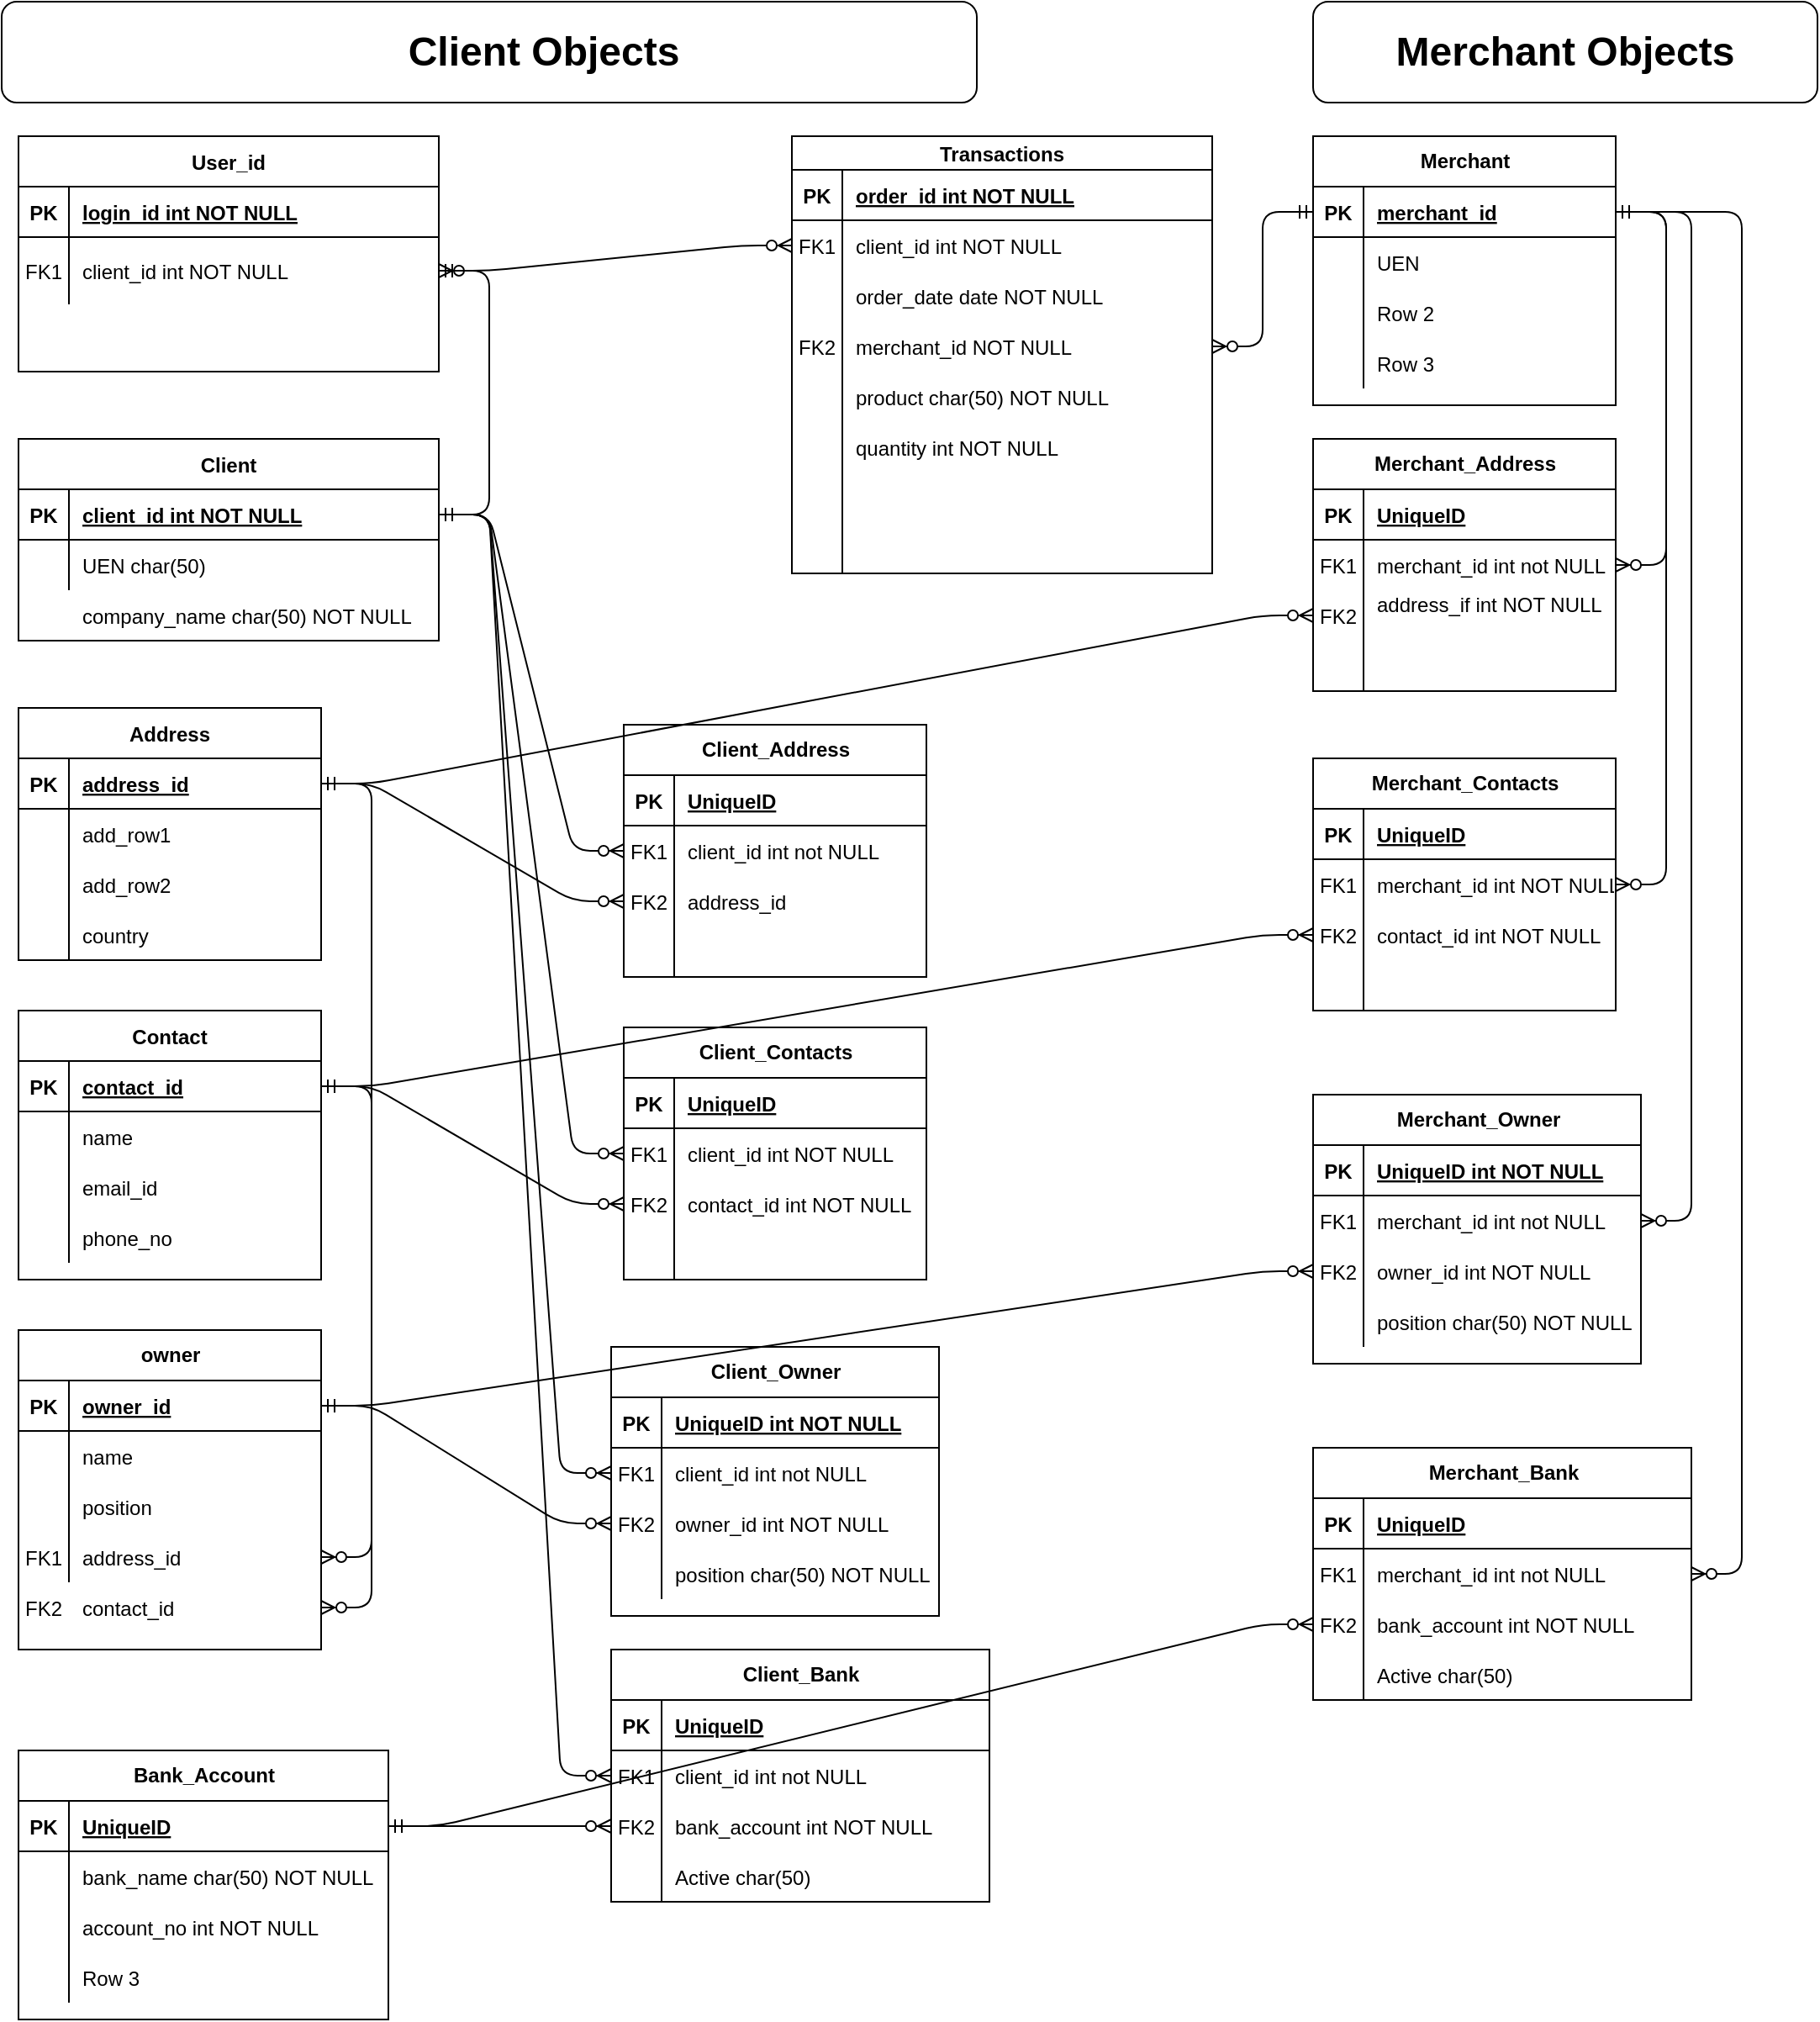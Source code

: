 <mxfile version="14.6.13" type="github">
  <diagram id="R2lEEEUBdFMjLlhIrx00" name="ERD">
    <mxGraphModel dx="1422" dy="794" grid="1" gridSize="10" guides="1" tooltips="1" connect="1" arrows="1" fold="1" page="1" pageScale="1" pageWidth="850" pageHeight="1100" math="0" shadow="0" extFonts="Permanent Marker^https://fonts.googleapis.com/css?family=Permanent+Marker">
      <root>
        <mxCell id="0" />
        <mxCell id="1" parent="0" />
        <mxCell id="N2lpxfCJUYB1sRcF9Xbd-147" value="" style="rounded=1;whiteSpace=wrap;html=1;labelBackgroundColor=none;align=center;" vertex="1" parent="1">
          <mxGeometry x="890" y="40" width="300" height="60" as="geometry" />
        </mxCell>
        <mxCell id="N2lpxfCJUYB1sRcF9Xbd-65" value="" style="rounded=1;whiteSpace=wrap;html=1;labelBackgroundColor=none;align=center;" vertex="1" parent="1">
          <mxGeometry x="110" y="40" width="580" height="60" as="geometry" />
        </mxCell>
        <mxCell id="C-vyLk0tnHw3VtMMgP7b-2" value="Transactions" style="shape=table;startSize=20;container=1;collapsible=1;childLayout=tableLayout;fixedRows=1;rowLines=0;fontStyle=1;align=center;resizeLast=1;" parent="1" vertex="1">
          <mxGeometry x="580" y="120" width="250" height="260" as="geometry" />
        </mxCell>
        <mxCell id="C-vyLk0tnHw3VtMMgP7b-3" value="" style="shape=partialRectangle;collapsible=0;dropTarget=0;pointerEvents=0;fillColor=none;points=[[0,0.5],[1,0.5]];portConstraint=eastwest;top=0;left=0;right=0;bottom=1;" parent="C-vyLk0tnHw3VtMMgP7b-2" vertex="1">
          <mxGeometry y="20" width="250" height="30" as="geometry" />
        </mxCell>
        <mxCell id="C-vyLk0tnHw3VtMMgP7b-4" value="PK" style="shape=partialRectangle;overflow=hidden;connectable=0;fillColor=none;top=0;left=0;bottom=0;right=0;fontStyle=1;" parent="C-vyLk0tnHw3VtMMgP7b-3" vertex="1">
          <mxGeometry width="30" height="30" as="geometry" />
        </mxCell>
        <mxCell id="C-vyLk0tnHw3VtMMgP7b-5" value="order_id int NOT NULL " style="shape=partialRectangle;overflow=hidden;connectable=0;fillColor=none;top=0;left=0;bottom=0;right=0;align=left;spacingLeft=6;fontStyle=5;" parent="C-vyLk0tnHw3VtMMgP7b-3" vertex="1">
          <mxGeometry x="30" width="220" height="30" as="geometry" />
        </mxCell>
        <mxCell id="C-vyLk0tnHw3VtMMgP7b-6" value="" style="shape=partialRectangle;collapsible=0;dropTarget=0;pointerEvents=0;fillColor=none;points=[[0,0.5],[1,0.5]];portConstraint=eastwest;top=0;left=0;right=0;bottom=0;" parent="C-vyLk0tnHw3VtMMgP7b-2" vertex="1">
          <mxGeometry y="50" width="250" height="30" as="geometry" />
        </mxCell>
        <mxCell id="C-vyLk0tnHw3VtMMgP7b-7" value="FK1" style="shape=partialRectangle;overflow=hidden;connectable=0;fillColor=none;top=0;left=0;bottom=0;right=0;" parent="C-vyLk0tnHw3VtMMgP7b-6" vertex="1">
          <mxGeometry width="30" height="30" as="geometry" />
        </mxCell>
        <mxCell id="C-vyLk0tnHw3VtMMgP7b-8" value="client_id int NOT NULL" style="shape=partialRectangle;overflow=hidden;connectable=0;fillColor=none;top=0;left=0;bottom=0;right=0;align=left;spacingLeft=6;" parent="C-vyLk0tnHw3VtMMgP7b-6" vertex="1">
          <mxGeometry x="30" width="220" height="30" as="geometry" />
        </mxCell>
        <mxCell id="C-vyLk0tnHw3VtMMgP7b-9" value="" style="shape=partialRectangle;collapsible=0;dropTarget=0;pointerEvents=0;fillColor=none;points=[[0,0.5],[1,0.5]];portConstraint=eastwest;top=0;left=0;right=0;bottom=0;" parent="C-vyLk0tnHw3VtMMgP7b-2" vertex="1">
          <mxGeometry y="80" width="250" height="30" as="geometry" />
        </mxCell>
        <mxCell id="C-vyLk0tnHw3VtMMgP7b-10" value="" style="shape=partialRectangle;overflow=hidden;connectable=0;fillColor=none;top=0;left=0;bottom=0;right=0;" parent="C-vyLk0tnHw3VtMMgP7b-9" vertex="1">
          <mxGeometry width="30" height="30" as="geometry" />
        </mxCell>
        <mxCell id="C-vyLk0tnHw3VtMMgP7b-11" value="order_date date NOT NULL" style="shape=partialRectangle;overflow=hidden;connectable=0;fillColor=none;top=0;left=0;bottom=0;right=0;align=left;spacingLeft=6;" parent="C-vyLk0tnHw3VtMMgP7b-9" vertex="1">
          <mxGeometry x="30" width="220" height="30" as="geometry" />
        </mxCell>
        <mxCell id="N2lpxfCJUYB1sRcF9Xbd-81" value="" style="shape=partialRectangle;collapsible=0;dropTarget=0;pointerEvents=0;fillColor=none;points=[[0,0.5],[1,0.5]];portConstraint=eastwest;top=0;left=0;right=0;bottom=0;" vertex="1" parent="C-vyLk0tnHw3VtMMgP7b-2">
          <mxGeometry y="110" width="250" height="30" as="geometry" />
        </mxCell>
        <mxCell id="N2lpxfCJUYB1sRcF9Xbd-82" value="FK2" style="shape=partialRectangle;overflow=hidden;connectable=0;fillColor=none;top=0;left=0;bottom=0;right=0;" vertex="1" parent="N2lpxfCJUYB1sRcF9Xbd-81">
          <mxGeometry width="30" height="30" as="geometry" />
        </mxCell>
        <mxCell id="N2lpxfCJUYB1sRcF9Xbd-83" value="merchant_id NOT NULL" style="shape=partialRectangle;overflow=hidden;connectable=0;fillColor=none;top=0;left=0;bottom=0;right=0;align=left;spacingLeft=6;" vertex="1" parent="N2lpxfCJUYB1sRcF9Xbd-81">
          <mxGeometry x="30" width="220" height="30" as="geometry" />
        </mxCell>
        <mxCell id="N2lpxfCJUYB1sRcF9Xbd-84" value="" style="shape=partialRectangle;collapsible=0;dropTarget=0;pointerEvents=0;fillColor=none;points=[[0,0.5],[1,0.5]];portConstraint=eastwest;top=0;left=0;right=0;bottom=0;" vertex="1" parent="C-vyLk0tnHw3VtMMgP7b-2">
          <mxGeometry y="140" width="250" height="30" as="geometry" />
        </mxCell>
        <mxCell id="N2lpxfCJUYB1sRcF9Xbd-85" value="" style="shape=partialRectangle;overflow=hidden;connectable=0;fillColor=none;top=0;left=0;bottom=0;right=0;" vertex="1" parent="N2lpxfCJUYB1sRcF9Xbd-84">
          <mxGeometry width="30" height="30" as="geometry" />
        </mxCell>
        <mxCell id="N2lpxfCJUYB1sRcF9Xbd-86" value="product char(50) NOT NULL" style="shape=partialRectangle;overflow=hidden;connectable=0;fillColor=none;top=0;left=0;bottom=0;right=0;align=left;spacingLeft=6;" vertex="1" parent="N2lpxfCJUYB1sRcF9Xbd-84">
          <mxGeometry x="30" width="220" height="30" as="geometry" />
        </mxCell>
        <mxCell id="N2lpxfCJUYB1sRcF9Xbd-93" value="" style="shape=partialRectangle;collapsible=0;dropTarget=0;pointerEvents=0;fillColor=none;points=[[0,0.5],[1,0.5]];portConstraint=eastwest;top=0;left=0;right=0;bottom=0;" vertex="1" parent="C-vyLk0tnHw3VtMMgP7b-2">
          <mxGeometry y="170" width="250" height="30" as="geometry" />
        </mxCell>
        <mxCell id="N2lpxfCJUYB1sRcF9Xbd-94" value="" style="shape=partialRectangle;overflow=hidden;connectable=0;fillColor=none;top=0;left=0;bottom=0;right=0;" vertex="1" parent="N2lpxfCJUYB1sRcF9Xbd-93">
          <mxGeometry width="30" height="30" as="geometry" />
        </mxCell>
        <mxCell id="N2lpxfCJUYB1sRcF9Xbd-95" value="quantity int NOT NULL" style="shape=partialRectangle;overflow=hidden;connectable=0;fillColor=none;top=0;left=0;bottom=0;right=0;align=left;spacingLeft=6;" vertex="1" parent="N2lpxfCJUYB1sRcF9Xbd-93">
          <mxGeometry x="30" width="220" height="30" as="geometry" />
        </mxCell>
        <mxCell id="N2lpxfCJUYB1sRcF9Xbd-90" value="" style="shape=partialRectangle;collapsible=0;dropTarget=0;pointerEvents=0;fillColor=none;points=[[0,0.5],[1,0.5]];portConstraint=eastwest;top=0;left=0;right=0;bottom=0;" vertex="1" parent="C-vyLk0tnHw3VtMMgP7b-2">
          <mxGeometry y="200" width="250" height="30" as="geometry" />
        </mxCell>
        <mxCell id="N2lpxfCJUYB1sRcF9Xbd-91" value="" style="shape=partialRectangle;overflow=hidden;connectable=0;fillColor=none;top=0;left=0;bottom=0;right=0;" vertex="1" parent="N2lpxfCJUYB1sRcF9Xbd-90">
          <mxGeometry width="30" height="30" as="geometry" />
        </mxCell>
        <mxCell id="N2lpxfCJUYB1sRcF9Xbd-92" value="" style="shape=partialRectangle;overflow=hidden;connectable=0;fillColor=none;top=0;left=0;bottom=0;right=0;align=left;spacingLeft=6;" vertex="1" parent="N2lpxfCJUYB1sRcF9Xbd-90">
          <mxGeometry x="30" width="220" height="30" as="geometry" />
        </mxCell>
        <mxCell id="N2lpxfCJUYB1sRcF9Xbd-87" value="" style="shape=partialRectangle;collapsible=0;dropTarget=0;pointerEvents=0;fillColor=none;points=[[0,0.5],[1,0.5]];portConstraint=eastwest;top=0;left=0;right=0;bottom=0;" vertex="1" parent="C-vyLk0tnHw3VtMMgP7b-2">
          <mxGeometry y="230" width="250" height="30" as="geometry" />
        </mxCell>
        <mxCell id="N2lpxfCJUYB1sRcF9Xbd-88" value="" style="shape=partialRectangle;overflow=hidden;connectable=0;fillColor=none;top=0;left=0;bottom=0;right=0;" vertex="1" parent="N2lpxfCJUYB1sRcF9Xbd-87">
          <mxGeometry width="30" height="30" as="geometry" />
        </mxCell>
        <mxCell id="N2lpxfCJUYB1sRcF9Xbd-89" value="" style="shape=partialRectangle;overflow=hidden;connectable=0;fillColor=none;top=0;left=0;bottom=0;right=0;align=left;spacingLeft=6;" vertex="1" parent="N2lpxfCJUYB1sRcF9Xbd-87">
          <mxGeometry x="30" width="220" height="30" as="geometry" />
        </mxCell>
        <mxCell id="C-vyLk0tnHw3VtMMgP7b-23" value="User_id" style="shape=table;startSize=30;container=1;collapsible=1;childLayout=tableLayout;fixedRows=1;rowLines=0;fontStyle=1;align=center;resizeLast=1;" parent="1" vertex="1">
          <mxGeometry x="120" y="120" width="250" height="140" as="geometry" />
        </mxCell>
        <mxCell id="C-vyLk0tnHw3VtMMgP7b-24" value="" style="shape=partialRectangle;collapsible=0;dropTarget=0;pointerEvents=0;fillColor=none;points=[[0,0.5],[1,0.5]];portConstraint=eastwest;top=0;left=0;right=0;bottom=1;" parent="C-vyLk0tnHw3VtMMgP7b-23" vertex="1">
          <mxGeometry y="30" width="250" height="30" as="geometry" />
        </mxCell>
        <mxCell id="C-vyLk0tnHw3VtMMgP7b-25" value="PK" style="shape=partialRectangle;overflow=hidden;connectable=0;fillColor=none;top=0;left=0;bottom=0;right=0;fontStyle=1;" parent="C-vyLk0tnHw3VtMMgP7b-24" vertex="1">
          <mxGeometry width="30" height="30" as="geometry" />
        </mxCell>
        <mxCell id="C-vyLk0tnHw3VtMMgP7b-26" value="login_id int NOT NULL " style="shape=partialRectangle;overflow=hidden;connectable=0;fillColor=none;top=0;left=0;bottom=0;right=0;align=left;spacingLeft=6;fontStyle=5;" parent="C-vyLk0tnHw3VtMMgP7b-24" vertex="1">
          <mxGeometry x="30" width="220" height="30" as="geometry" />
        </mxCell>
        <mxCell id="C-vyLk0tnHw3VtMMgP7b-27" value="" style="shape=partialRectangle;collapsible=0;dropTarget=0;pointerEvents=0;fillColor=none;points=[[0,0.5],[1,0.5]];portConstraint=eastwest;top=0;left=0;right=0;bottom=0;" parent="C-vyLk0tnHw3VtMMgP7b-23" vertex="1">
          <mxGeometry y="60" width="250" height="40" as="geometry" />
        </mxCell>
        <mxCell id="C-vyLk0tnHw3VtMMgP7b-28" value="FK1" style="shape=partialRectangle;overflow=hidden;connectable=0;fillColor=none;top=0;left=0;bottom=0;right=0;" parent="C-vyLk0tnHw3VtMMgP7b-27" vertex="1">
          <mxGeometry width="30" height="40" as="geometry" />
        </mxCell>
        <mxCell id="C-vyLk0tnHw3VtMMgP7b-29" value="client_id int NOT NULL" style="shape=partialRectangle;overflow=hidden;connectable=0;fillColor=none;top=0;left=0;bottom=0;right=0;align=left;spacingLeft=6;" parent="C-vyLk0tnHw3VtMMgP7b-27" vertex="1">
          <mxGeometry x="30" width="220" height="40" as="geometry" />
        </mxCell>
        <mxCell id="2c53xwHn9IboJPMbNdfc-1" value="Client" style="shape=table;startSize=30;container=1;collapsible=1;childLayout=tableLayout;fixedRows=1;rowLines=0;fontStyle=1;align=center;resizeLast=1;" parent="1" vertex="1">
          <mxGeometry x="120" y="300" width="250" height="120" as="geometry" />
        </mxCell>
        <mxCell id="2c53xwHn9IboJPMbNdfc-2" value="" style="shape=partialRectangle;collapsible=0;dropTarget=0;pointerEvents=0;fillColor=none;points=[[0,0.5],[1,0.5]];portConstraint=eastwest;top=0;left=0;right=0;bottom=1;" parent="2c53xwHn9IboJPMbNdfc-1" vertex="1">
          <mxGeometry y="30" width="250" height="30" as="geometry" />
        </mxCell>
        <mxCell id="2c53xwHn9IboJPMbNdfc-3" value="PK" style="shape=partialRectangle;overflow=hidden;connectable=0;fillColor=none;top=0;left=0;bottom=0;right=0;fontStyle=1;" parent="2c53xwHn9IboJPMbNdfc-2" vertex="1">
          <mxGeometry width="30" height="30" as="geometry" />
        </mxCell>
        <mxCell id="2c53xwHn9IboJPMbNdfc-4" value="client_id int NOT NULL" style="shape=partialRectangle;overflow=hidden;connectable=0;fillColor=none;top=0;left=0;bottom=0;right=0;align=left;spacingLeft=6;fontStyle=5;" parent="2c53xwHn9IboJPMbNdfc-2" vertex="1">
          <mxGeometry x="30" width="220" height="30" as="geometry" />
        </mxCell>
        <mxCell id="2c53xwHn9IboJPMbNdfc-5" value="" style="shape=partialRectangle;collapsible=0;dropTarget=0;pointerEvents=0;fillColor=none;points=[[0,0.5],[1,0.5]];portConstraint=eastwest;top=0;left=0;right=0;bottom=0;" parent="2c53xwHn9IboJPMbNdfc-1" vertex="1">
          <mxGeometry y="60" width="250" height="30" as="geometry" />
        </mxCell>
        <mxCell id="2c53xwHn9IboJPMbNdfc-6" value="" style="shape=partialRectangle;overflow=hidden;connectable=0;fillColor=none;top=0;left=0;bottom=0;right=0;" parent="2c53xwHn9IboJPMbNdfc-5" vertex="1">
          <mxGeometry width="30" height="30" as="geometry" />
        </mxCell>
        <mxCell id="2c53xwHn9IboJPMbNdfc-7" value="UEN char(50)" style="shape=partialRectangle;overflow=hidden;connectable=0;fillColor=none;top=0;left=0;bottom=0;right=0;align=left;spacingLeft=6;" parent="2c53xwHn9IboJPMbNdfc-5" vertex="1">
          <mxGeometry x="30" width="220" height="30" as="geometry" />
        </mxCell>
        <mxCell id="2c53xwHn9IboJPMbNdfc-9" value="" style="shape=partialRectangle;collapsible=0;dropTarget=0;pointerEvents=0;fillColor=none;points=[[0,0.5],[1,0.5]];portConstraint=eastwest;top=0;left=0;right=0;bottom=0;" parent="1" vertex="1">
          <mxGeometry x="120" y="390" width="250" height="30" as="geometry" />
        </mxCell>
        <mxCell id="2c53xwHn9IboJPMbNdfc-10" value="" style="shape=partialRectangle;overflow=hidden;connectable=0;fillColor=none;top=0;left=0;bottom=0;right=0;" parent="2c53xwHn9IboJPMbNdfc-9" vertex="1">
          <mxGeometry width="30" height="30" as="geometry" />
        </mxCell>
        <mxCell id="2c53xwHn9IboJPMbNdfc-11" value="company_name char(50) NOT NULL" style="shape=partialRectangle;overflow=hidden;connectable=0;fillColor=none;top=0;left=0;bottom=0;right=0;align=left;spacingLeft=6;" parent="2c53xwHn9IboJPMbNdfc-9" vertex="1">
          <mxGeometry x="30" width="220" height="30" as="geometry" />
        </mxCell>
        <mxCell id="2c53xwHn9IboJPMbNdfc-35" value="Contact" style="shape=table;startSize=30;container=1;collapsible=1;childLayout=tableLayout;fixedRows=1;rowLines=0;fontStyle=1;align=center;resizeLast=1;" parent="1" vertex="1">
          <mxGeometry x="120" y="640" width="180" height="160" as="geometry" />
        </mxCell>
        <mxCell id="2c53xwHn9IboJPMbNdfc-36" value="" style="shape=partialRectangle;collapsible=0;dropTarget=0;pointerEvents=0;fillColor=none;top=0;left=0;bottom=1;right=0;points=[[0,0.5],[1,0.5]];portConstraint=eastwest;" parent="2c53xwHn9IboJPMbNdfc-35" vertex="1">
          <mxGeometry y="30" width="180" height="30" as="geometry" />
        </mxCell>
        <mxCell id="2c53xwHn9IboJPMbNdfc-37" value="PK" style="shape=partialRectangle;connectable=0;fillColor=none;top=0;left=0;bottom=0;right=0;fontStyle=1;overflow=hidden;" parent="2c53xwHn9IboJPMbNdfc-36" vertex="1">
          <mxGeometry width="30" height="30" as="geometry" />
        </mxCell>
        <mxCell id="2c53xwHn9IboJPMbNdfc-38" value="contact_id" style="shape=partialRectangle;connectable=0;fillColor=none;top=0;left=0;bottom=0;right=0;align=left;spacingLeft=6;fontStyle=5;overflow=hidden;" parent="2c53xwHn9IboJPMbNdfc-36" vertex="1">
          <mxGeometry x="30" width="150" height="30" as="geometry" />
        </mxCell>
        <mxCell id="2c53xwHn9IboJPMbNdfc-39" value="" style="shape=partialRectangle;collapsible=0;dropTarget=0;pointerEvents=0;fillColor=none;top=0;left=0;bottom=0;right=0;points=[[0,0.5],[1,0.5]];portConstraint=eastwest;" parent="2c53xwHn9IboJPMbNdfc-35" vertex="1">
          <mxGeometry y="60" width="180" height="30" as="geometry" />
        </mxCell>
        <mxCell id="2c53xwHn9IboJPMbNdfc-40" value="" style="shape=partialRectangle;connectable=0;fillColor=none;top=0;left=0;bottom=0;right=0;editable=1;overflow=hidden;" parent="2c53xwHn9IboJPMbNdfc-39" vertex="1">
          <mxGeometry width="30" height="30" as="geometry" />
        </mxCell>
        <mxCell id="2c53xwHn9IboJPMbNdfc-41" value="name" style="shape=partialRectangle;connectable=0;fillColor=none;top=0;left=0;bottom=0;right=0;align=left;spacingLeft=6;overflow=hidden;" parent="2c53xwHn9IboJPMbNdfc-39" vertex="1">
          <mxGeometry x="30" width="150" height="30" as="geometry" />
        </mxCell>
        <mxCell id="2c53xwHn9IboJPMbNdfc-42" value="" style="shape=partialRectangle;collapsible=0;dropTarget=0;pointerEvents=0;fillColor=none;top=0;left=0;bottom=0;right=0;points=[[0,0.5],[1,0.5]];portConstraint=eastwest;" parent="2c53xwHn9IboJPMbNdfc-35" vertex="1">
          <mxGeometry y="90" width="180" height="30" as="geometry" />
        </mxCell>
        <mxCell id="2c53xwHn9IboJPMbNdfc-43" value="" style="shape=partialRectangle;connectable=0;fillColor=none;top=0;left=0;bottom=0;right=0;editable=1;overflow=hidden;" parent="2c53xwHn9IboJPMbNdfc-42" vertex="1">
          <mxGeometry width="30" height="30" as="geometry" />
        </mxCell>
        <mxCell id="2c53xwHn9IboJPMbNdfc-44" value="email_id" style="shape=partialRectangle;connectable=0;fillColor=none;top=0;left=0;bottom=0;right=0;align=left;spacingLeft=6;overflow=hidden;" parent="2c53xwHn9IboJPMbNdfc-42" vertex="1">
          <mxGeometry x="30" width="150" height="30" as="geometry" />
        </mxCell>
        <mxCell id="2c53xwHn9IboJPMbNdfc-45" value="" style="shape=partialRectangle;collapsible=0;dropTarget=0;pointerEvents=0;fillColor=none;top=0;left=0;bottom=0;right=0;points=[[0,0.5],[1,0.5]];portConstraint=eastwest;" parent="2c53xwHn9IboJPMbNdfc-35" vertex="1">
          <mxGeometry y="120" width="180" height="30" as="geometry" />
        </mxCell>
        <mxCell id="2c53xwHn9IboJPMbNdfc-46" value="" style="shape=partialRectangle;connectable=0;fillColor=none;top=0;left=0;bottom=0;right=0;editable=1;overflow=hidden;" parent="2c53xwHn9IboJPMbNdfc-45" vertex="1">
          <mxGeometry width="30" height="30" as="geometry" />
        </mxCell>
        <mxCell id="2c53xwHn9IboJPMbNdfc-47" value="phone_no" style="shape=partialRectangle;connectable=0;fillColor=none;top=0;left=0;bottom=0;right=0;align=left;spacingLeft=6;overflow=hidden;" parent="2c53xwHn9IboJPMbNdfc-45" vertex="1">
          <mxGeometry x="30" width="150" height="30" as="geometry" />
        </mxCell>
        <mxCell id="2c53xwHn9IboJPMbNdfc-48" value="Address" style="shape=table;startSize=30;container=1;collapsible=1;childLayout=tableLayout;fixedRows=1;rowLines=0;fontStyle=1;align=center;resizeLast=1;" parent="1" vertex="1">
          <mxGeometry x="120" y="460" width="180" height="150" as="geometry" />
        </mxCell>
        <mxCell id="2c53xwHn9IboJPMbNdfc-49" value="" style="shape=partialRectangle;collapsible=0;dropTarget=0;pointerEvents=0;fillColor=none;top=0;left=0;bottom=1;right=0;points=[[0,0.5],[1,0.5]];portConstraint=eastwest;" parent="2c53xwHn9IboJPMbNdfc-48" vertex="1">
          <mxGeometry y="30" width="180" height="30" as="geometry" />
        </mxCell>
        <mxCell id="2c53xwHn9IboJPMbNdfc-50" value="PK" style="shape=partialRectangle;connectable=0;fillColor=none;top=0;left=0;bottom=0;right=0;fontStyle=1;overflow=hidden;" parent="2c53xwHn9IboJPMbNdfc-49" vertex="1">
          <mxGeometry width="30" height="30" as="geometry" />
        </mxCell>
        <mxCell id="2c53xwHn9IboJPMbNdfc-51" value="address_id" style="shape=partialRectangle;connectable=0;fillColor=none;top=0;left=0;bottom=0;right=0;align=left;spacingLeft=6;fontStyle=5;overflow=hidden;" parent="2c53xwHn9IboJPMbNdfc-49" vertex="1">
          <mxGeometry x="30" width="150" height="30" as="geometry" />
        </mxCell>
        <mxCell id="2c53xwHn9IboJPMbNdfc-52" value="" style="shape=partialRectangle;collapsible=0;dropTarget=0;pointerEvents=0;fillColor=none;top=0;left=0;bottom=0;right=0;points=[[0,0.5],[1,0.5]];portConstraint=eastwest;" parent="2c53xwHn9IboJPMbNdfc-48" vertex="1">
          <mxGeometry y="60" width="180" height="30" as="geometry" />
        </mxCell>
        <mxCell id="2c53xwHn9IboJPMbNdfc-53" value="" style="shape=partialRectangle;connectable=0;fillColor=none;top=0;left=0;bottom=0;right=0;editable=1;overflow=hidden;" parent="2c53xwHn9IboJPMbNdfc-52" vertex="1">
          <mxGeometry width="30" height="30" as="geometry" />
        </mxCell>
        <mxCell id="2c53xwHn9IboJPMbNdfc-54" value="add_row1" style="shape=partialRectangle;connectable=0;fillColor=none;top=0;left=0;bottom=0;right=0;align=left;spacingLeft=6;overflow=hidden;" parent="2c53xwHn9IboJPMbNdfc-52" vertex="1">
          <mxGeometry x="30" width="150" height="30" as="geometry" />
        </mxCell>
        <mxCell id="2c53xwHn9IboJPMbNdfc-55" value="" style="shape=partialRectangle;collapsible=0;dropTarget=0;pointerEvents=0;fillColor=none;top=0;left=0;bottom=0;right=0;points=[[0,0.5],[1,0.5]];portConstraint=eastwest;" parent="2c53xwHn9IboJPMbNdfc-48" vertex="1">
          <mxGeometry y="90" width="180" height="30" as="geometry" />
        </mxCell>
        <mxCell id="2c53xwHn9IboJPMbNdfc-56" value="" style="shape=partialRectangle;connectable=0;fillColor=none;top=0;left=0;bottom=0;right=0;editable=1;overflow=hidden;" parent="2c53xwHn9IboJPMbNdfc-55" vertex="1">
          <mxGeometry width="30" height="30" as="geometry" />
        </mxCell>
        <mxCell id="2c53xwHn9IboJPMbNdfc-57" value="add_row2" style="shape=partialRectangle;connectable=0;fillColor=none;top=0;left=0;bottom=0;right=0;align=left;spacingLeft=6;overflow=hidden;" parent="2c53xwHn9IboJPMbNdfc-55" vertex="1">
          <mxGeometry x="30" width="150" height="30" as="geometry" />
        </mxCell>
        <mxCell id="2c53xwHn9IboJPMbNdfc-58" value="" style="shape=partialRectangle;collapsible=0;dropTarget=0;pointerEvents=0;fillColor=none;top=0;left=0;bottom=0;right=0;points=[[0,0.5],[1,0.5]];portConstraint=eastwest;" parent="2c53xwHn9IboJPMbNdfc-48" vertex="1">
          <mxGeometry y="120" width="180" height="30" as="geometry" />
        </mxCell>
        <mxCell id="2c53xwHn9IboJPMbNdfc-59" value="" style="shape=partialRectangle;connectable=0;fillColor=none;top=0;left=0;bottom=0;right=0;editable=1;overflow=hidden;" parent="2c53xwHn9IboJPMbNdfc-58" vertex="1">
          <mxGeometry width="30" height="30" as="geometry" />
        </mxCell>
        <mxCell id="2c53xwHn9IboJPMbNdfc-60" value="country" style="shape=partialRectangle;connectable=0;fillColor=none;top=0;left=0;bottom=0;right=0;align=left;spacingLeft=6;overflow=hidden;" parent="2c53xwHn9IboJPMbNdfc-58" vertex="1">
          <mxGeometry x="30" width="150" height="30" as="geometry" />
        </mxCell>
        <mxCell id="2c53xwHn9IboJPMbNdfc-82" value="Client_Contacts" style="shape=table;startSize=30;container=1;collapsible=1;childLayout=tableLayout;fixedRows=1;rowLines=0;fontStyle=1;align=center;resizeLast=1;html=1;" parent="1" vertex="1">
          <mxGeometry x="480" y="650" width="180" height="150" as="geometry" />
        </mxCell>
        <mxCell id="2c53xwHn9IboJPMbNdfc-83" value="" style="shape=partialRectangle;collapsible=0;dropTarget=0;pointerEvents=0;fillColor=none;top=0;left=0;bottom=1;right=0;points=[[0,0.5],[1,0.5]];portConstraint=eastwest;" parent="2c53xwHn9IboJPMbNdfc-82" vertex="1">
          <mxGeometry y="30" width="180" height="30" as="geometry" />
        </mxCell>
        <mxCell id="2c53xwHn9IboJPMbNdfc-84" value="PK" style="shape=partialRectangle;connectable=0;fillColor=none;top=0;left=0;bottom=0;right=0;fontStyle=1;overflow=hidden;" parent="2c53xwHn9IboJPMbNdfc-83" vertex="1">
          <mxGeometry width="30" height="30" as="geometry" />
        </mxCell>
        <mxCell id="2c53xwHn9IboJPMbNdfc-85" value="UniqueID" style="shape=partialRectangle;connectable=0;fillColor=none;top=0;left=0;bottom=0;right=0;align=left;spacingLeft=6;fontStyle=5;overflow=hidden;" parent="2c53xwHn9IboJPMbNdfc-83" vertex="1">
          <mxGeometry x="30" width="150" height="30" as="geometry" />
        </mxCell>
        <mxCell id="2c53xwHn9IboJPMbNdfc-86" value="" style="shape=partialRectangle;collapsible=0;dropTarget=0;pointerEvents=0;fillColor=none;top=0;left=0;bottom=0;right=0;points=[[0,0.5],[1,0.5]];portConstraint=eastwest;" parent="2c53xwHn9IboJPMbNdfc-82" vertex="1">
          <mxGeometry y="60" width="180" height="30" as="geometry" />
        </mxCell>
        <mxCell id="2c53xwHn9IboJPMbNdfc-87" value="FK1" style="shape=partialRectangle;connectable=0;fillColor=none;top=0;left=0;bottom=0;right=0;editable=1;overflow=hidden;" parent="2c53xwHn9IboJPMbNdfc-86" vertex="1">
          <mxGeometry width="30" height="30" as="geometry" />
        </mxCell>
        <mxCell id="2c53xwHn9IboJPMbNdfc-88" value="client_id int NOT NULL" style="shape=partialRectangle;connectable=0;fillColor=none;top=0;left=0;bottom=0;right=0;align=left;spacingLeft=6;overflow=hidden;" parent="2c53xwHn9IboJPMbNdfc-86" vertex="1">
          <mxGeometry x="30" width="150" height="30" as="geometry" />
        </mxCell>
        <mxCell id="2c53xwHn9IboJPMbNdfc-89" value="" style="shape=partialRectangle;collapsible=0;dropTarget=0;pointerEvents=0;fillColor=none;top=0;left=0;bottom=0;right=0;points=[[0,0.5],[1,0.5]];portConstraint=eastwest;" parent="2c53xwHn9IboJPMbNdfc-82" vertex="1">
          <mxGeometry y="90" width="180" height="30" as="geometry" />
        </mxCell>
        <mxCell id="2c53xwHn9IboJPMbNdfc-90" value="FK2" style="shape=partialRectangle;connectable=0;fillColor=none;top=0;left=0;bottom=0;right=0;editable=1;overflow=hidden;" parent="2c53xwHn9IboJPMbNdfc-89" vertex="1">
          <mxGeometry width="30" height="30" as="geometry" />
        </mxCell>
        <mxCell id="2c53xwHn9IboJPMbNdfc-91" value="contact_id int NOT NULL" style="shape=partialRectangle;connectable=0;fillColor=none;top=0;left=0;bottom=0;right=0;align=left;spacingLeft=6;overflow=hidden;" parent="2c53xwHn9IboJPMbNdfc-89" vertex="1">
          <mxGeometry x="30" width="150" height="30" as="geometry" />
        </mxCell>
        <mxCell id="2c53xwHn9IboJPMbNdfc-92" value="" style="shape=partialRectangle;collapsible=0;dropTarget=0;pointerEvents=0;fillColor=none;top=0;left=0;bottom=0;right=0;points=[[0,0.5],[1,0.5]];portConstraint=eastwest;" parent="2c53xwHn9IboJPMbNdfc-82" vertex="1">
          <mxGeometry y="120" width="180" height="30" as="geometry" />
        </mxCell>
        <mxCell id="2c53xwHn9IboJPMbNdfc-93" value="" style="shape=partialRectangle;connectable=0;fillColor=none;top=0;left=0;bottom=0;right=0;editable=1;overflow=hidden;" parent="2c53xwHn9IboJPMbNdfc-92" vertex="1">
          <mxGeometry width="30" height="30" as="geometry" />
        </mxCell>
        <mxCell id="2c53xwHn9IboJPMbNdfc-94" value="" style="shape=partialRectangle;connectable=0;fillColor=none;top=0;left=0;bottom=0;right=0;align=left;spacingLeft=6;overflow=hidden;" parent="2c53xwHn9IboJPMbNdfc-92" vertex="1">
          <mxGeometry x="30" width="150" height="30" as="geometry" />
        </mxCell>
        <mxCell id="2c53xwHn9IboJPMbNdfc-95" value="Client_Address" style="shape=table;startSize=30;container=1;collapsible=1;childLayout=tableLayout;fixedRows=1;rowLines=0;fontStyle=1;align=center;resizeLast=1;html=1;" parent="1" vertex="1">
          <mxGeometry x="480" y="470" width="180" height="150" as="geometry" />
        </mxCell>
        <mxCell id="2c53xwHn9IboJPMbNdfc-96" value="" style="shape=partialRectangle;collapsible=0;dropTarget=0;pointerEvents=0;fillColor=none;top=0;left=0;bottom=1;right=0;points=[[0,0.5],[1,0.5]];portConstraint=eastwest;" parent="2c53xwHn9IboJPMbNdfc-95" vertex="1">
          <mxGeometry y="30" width="180" height="30" as="geometry" />
        </mxCell>
        <mxCell id="2c53xwHn9IboJPMbNdfc-97" value="PK" style="shape=partialRectangle;connectable=0;fillColor=none;top=0;left=0;bottom=0;right=0;fontStyle=1;overflow=hidden;" parent="2c53xwHn9IboJPMbNdfc-96" vertex="1">
          <mxGeometry width="30" height="30" as="geometry" />
        </mxCell>
        <mxCell id="2c53xwHn9IboJPMbNdfc-98" value="UniqueID" style="shape=partialRectangle;connectable=0;fillColor=none;top=0;left=0;bottom=0;right=0;align=left;spacingLeft=6;fontStyle=5;overflow=hidden;" parent="2c53xwHn9IboJPMbNdfc-96" vertex="1">
          <mxGeometry x="30" width="150" height="30" as="geometry" />
        </mxCell>
        <mxCell id="2c53xwHn9IboJPMbNdfc-99" value="" style="shape=partialRectangle;collapsible=0;dropTarget=0;pointerEvents=0;fillColor=none;top=0;left=0;bottom=0;right=0;points=[[0,0.5],[1,0.5]];portConstraint=eastwest;" parent="2c53xwHn9IboJPMbNdfc-95" vertex="1">
          <mxGeometry y="60" width="180" height="30" as="geometry" />
        </mxCell>
        <mxCell id="2c53xwHn9IboJPMbNdfc-100" value="FK1" style="shape=partialRectangle;connectable=0;fillColor=none;top=0;left=0;bottom=0;right=0;editable=1;overflow=hidden;" parent="2c53xwHn9IboJPMbNdfc-99" vertex="1">
          <mxGeometry width="30" height="30" as="geometry" />
        </mxCell>
        <mxCell id="2c53xwHn9IboJPMbNdfc-101" value="client_id int not NULL" style="shape=partialRectangle;connectable=0;fillColor=none;top=0;left=0;bottom=0;right=0;align=left;spacingLeft=6;overflow=hidden;" parent="2c53xwHn9IboJPMbNdfc-99" vertex="1">
          <mxGeometry x="30" width="150" height="30" as="geometry" />
        </mxCell>
        <mxCell id="2c53xwHn9IboJPMbNdfc-102" value="" style="shape=partialRectangle;collapsible=0;dropTarget=0;pointerEvents=0;fillColor=none;top=0;left=0;bottom=0;right=0;points=[[0,0.5],[1,0.5]];portConstraint=eastwest;" parent="2c53xwHn9IboJPMbNdfc-95" vertex="1">
          <mxGeometry y="90" width="180" height="30" as="geometry" />
        </mxCell>
        <mxCell id="2c53xwHn9IboJPMbNdfc-103" value="FK2" style="shape=partialRectangle;connectable=0;fillColor=none;top=0;left=0;bottom=0;right=0;editable=1;overflow=hidden;" parent="2c53xwHn9IboJPMbNdfc-102" vertex="1">
          <mxGeometry width="30" height="30" as="geometry" />
        </mxCell>
        <mxCell id="2c53xwHn9IboJPMbNdfc-104" value="address_id" style="shape=partialRectangle;connectable=0;fillColor=none;top=0;left=0;bottom=0;right=0;align=left;spacingLeft=6;overflow=hidden;" parent="2c53xwHn9IboJPMbNdfc-102" vertex="1">
          <mxGeometry x="30" width="150" height="30" as="geometry" />
        </mxCell>
        <mxCell id="2c53xwHn9IboJPMbNdfc-105" value="" style="shape=partialRectangle;collapsible=0;dropTarget=0;pointerEvents=0;fillColor=none;top=0;left=0;bottom=0;right=0;points=[[0,0.5],[1,0.5]];portConstraint=eastwest;" parent="2c53xwHn9IboJPMbNdfc-95" vertex="1">
          <mxGeometry y="120" width="180" height="30" as="geometry" />
        </mxCell>
        <mxCell id="2c53xwHn9IboJPMbNdfc-106" value="" style="shape=partialRectangle;connectable=0;fillColor=none;top=0;left=0;bottom=0;right=0;editable=1;overflow=hidden;" parent="2c53xwHn9IboJPMbNdfc-105" vertex="1">
          <mxGeometry width="30" height="30" as="geometry" />
        </mxCell>
        <mxCell id="2c53xwHn9IboJPMbNdfc-107" value="" style="shape=partialRectangle;connectable=0;fillColor=none;top=0;left=0;bottom=0;right=0;align=left;spacingLeft=6;overflow=hidden;" parent="2c53xwHn9IboJPMbNdfc-105" vertex="1">
          <mxGeometry x="30" width="150" height="30" as="geometry" />
        </mxCell>
        <mxCell id="2c53xwHn9IboJPMbNdfc-108" value="Client_Owner&lt;br&gt;" style="shape=table;startSize=30;container=1;collapsible=1;childLayout=tableLayout;fixedRows=1;rowLines=0;fontStyle=1;align=center;resizeLast=1;html=1;" parent="1" vertex="1">
          <mxGeometry x="472.5" y="840" width="195" height="160" as="geometry" />
        </mxCell>
        <mxCell id="2c53xwHn9IboJPMbNdfc-109" value="" style="shape=partialRectangle;collapsible=0;dropTarget=0;pointerEvents=0;fillColor=none;top=0;left=0;bottom=1;right=0;points=[[0,0.5],[1,0.5]];portConstraint=eastwest;" parent="2c53xwHn9IboJPMbNdfc-108" vertex="1">
          <mxGeometry y="30" width="195" height="30" as="geometry" />
        </mxCell>
        <mxCell id="2c53xwHn9IboJPMbNdfc-110" value="PK" style="shape=partialRectangle;connectable=0;fillColor=none;top=0;left=0;bottom=0;right=0;fontStyle=1;overflow=hidden;" parent="2c53xwHn9IboJPMbNdfc-109" vertex="1">
          <mxGeometry width="30" height="30" as="geometry" />
        </mxCell>
        <mxCell id="2c53xwHn9IboJPMbNdfc-111" value="UniqueID int NOT NULL" style="shape=partialRectangle;connectable=0;fillColor=none;top=0;left=0;bottom=0;right=0;align=left;spacingLeft=6;fontStyle=5;overflow=hidden;" parent="2c53xwHn9IboJPMbNdfc-109" vertex="1">
          <mxGeometry x="30" width="165" height="30" as="geometry" />
        </mxCell>
        <mxCell id="2c53xwHn9IboJPMbNdfc-112" value="" style="shape=partialRectangle;collapsible=0;dropTarget=0;pointerEvents=0;fillColor=none;top=0;left=0;bottom=0;right=0;points=[[0,0.5],[1,0.5]];portConstraint=eastwest;" parent="2c53xwHn9IboJPMbNdfc-108" vertex="1">
          <mxGeometry y="60" width="195" height="30" as="geometry" />
        </mxCell>
        <mxCell id="2c53xwHn9IboJPMbNdfc-113" value="FK1" style="shape=partialRectangle;connectable=0;fillColor=none;top=0;left=0;bottom=0;right=0;editable=1;overflow=hidden;" parent="2c53xwHn9IboJPMbNdfc-112" vertex="1">
          <mxGeometry width="30" height="30" as="geometry" />
        </mxCell>
        <mxCell id="2c53xwHn9IboJPMbNdfc-114" value="client_id int not NULL" style="shape=partialRectangle;connectable=0;fillColor=none;top=0;left=0;bottom=0;right=0;align=left;spacingLeft=6;overflow=hidden;" parent="2c53xwHn9IboJPMbNdfc-112" vertex="1">
          <mxGeometry x="30" width="165" height="30" as="geometry" />
        </mxCell>
        <mxCell id="2c53xwHn9IboJPMbNdfc-115" value="" style="shape=partialRectangle;collapsible=0;dropTarget=0;pointerEvents=0;fillColor=none;top=0;left=0;bottom=0;right=0;points=[[0,0.5],[1,0.5]];portConstraint=eastwest;" parent="2c53xwHn9IboJPMbNdfc-108" vertex="1">
          <mxGeometry y="90" width="195" height="30" as="geometry" />
        </mxCell>
        <mxCell id="2c53xwHn9IboJPMbNdfc-116" value="FK2" style="shape=partialRectangle;connectable=0;fillColor=none;top=0;left=0;bottom=0;right=0;editable=1;overflow=hidden;" parent="2c53xwHn9IboJPMbNdfc-115" vertex="1">
          <mxGeometry width="30" height="30" as="geometry" />
        </mxCell>
        <mxCell id="2c53xwHn9IboJPMbNdfc-117" value="owner_id int NOT NULL" style="shape=partialRectangle;connectable=0;fillColor=none;top=0;left=0;bottom=0;right=0;align=left;spacingLeft=6;overflow=hidden;" parent="2c53xwHn9IboJPMbNdfc-115" vertex="1">
          <mxGeometry x="30" width="165" height="30" as="geometry" />
        </mxCell>
        <mxCell id="2c53xwHn9IboJPMbNdfc-118" value="" style="shape=partialRectangle;collapsible=0;dropTarget=0;pointerEvents=0;fillColor=none;top=0;left=0;bottom=0;right=0;points=[[0,0.5],[1,0.5]];portConstraint=eastwest;" parent="2c53xwHn9IboJPMbNdfc-108" vertex="1">
          <mxGeometry y="120" width="195" height="30" as="geometry" />
        </mxCell>
        <mxCell id="2c53xwHn9IboJPMbNdfc-119" value="" style="shape=partialRectangle;connectable=0;fillColor=none;top=0;left=0;bottom=0;right=0;editable=1;overflow=hidden;" parent="2c53xwHn9IboJPMbNdfc-118" vertex="1">
          <mxGeometry width="30" height="30" as="geometry" />
        </mxCell>
        <mxCell id="2c53xwHn9IboJPMbNdfc-120" value="position char(50) NOT NULL" style="shape=partialRectangle;connectable=0;fillColor=none;top=0;left=0;bottom=0;right=0;align=left;spacingLeft=6;overflow=hidden;" parent="2c53xwHn9IboJPMbNdfc-118" vertex="1">
          <mxGeometry x="30" width="165" height="30" as="geometry" />
        </mxCell>
        <mxCell id="2c53xwHn9IboJPMbNdfc-121" value="Bank_Account" style="shape=table;startSize=30;container=1;collapsible=1;childLayout=tableLayout;fixedRows=1;rowLines=0;fontStyle=1;align=center;resizeLast=1;html=1;" parent="1" vertex="1">
          <mxGeometry x="120" y="1080" width="220" height="160" as="geometry" />
        </mxCell>
        <mxCell id="2c53xwHn9IboJPMbNdfc-122" value="" style="shape=partialRectangle;collapsible=0;dropTarget=0;pointerEvents=0;fillColor=none;top=0;left=0;bottom=1;right=0;points=[[0,0.5],[1,0.5]];portConstraint=eastwest;" parent="2c53xwHn9IboJPMbNdfc-121" vertex="1">
          <mxGeometry y="30" width="220" height="30" as="geometry" />
        </mxCell>
        <mxCell id="2c53xwHn9IboJPMbNdfc-123" value="PK" style="shape=partialRectangle;connectable=0;fillColor=none;top=0;left=0;bottom=0;right=0;fontStyle=1;overflow=hidden;" parent="2c53xwHn9IboJPMbNdfc-122" vertex="1">
          <mxGeometry width="30" height="30" as="geometry" />
        </mxCell>
        <mxCell id="2c53xwHn9IboJPMbNdfc-124" value="UniqueID" style="shape=partialRectangle;connectable=0;fillColor=none;top=0;left=0;bottom=0;right=0;align=left;spacingLeft=6;fontStyle=5;overflow=hidden;" parent="2c53xwHn9IboJPMbNdfc-122" vertex="1">
          <mxGeometry x="30" width="190" height="30" as="geometry" />
        </mxCell>
        <mxCell id="2c53xwHn9IboJPMbNdfc-125" value="" style="shape=partialRectangle;collapsible=0;dropTarget=0;pointerEvents=0;fillColor=none;top=0;left=0;bottom=0;right=0;points=[[0,0.5],[1,0.5]];portConstraint=eastwest;" parent="2c53xwHn9IboJPMbNdfc-121" vertex="1">
          <mxGeometry y="60" width="220" height="30" as="geometry" />
        </mxCell>
        <mxCell id="2c53xwHn9IboJPMbNdfc-126" value="" style="shape=partialRectangle;connectable=0;fillColor=none;top=0;left=0;bottom=0;right=0;editable=1;overflow=hidden;" parent="2c53xwHn9IboJPMbNdfc-125" vertex="1">
          <mxGeometry width="30" height="30" as="geometry" />
        </mxCell>
        <mxCell id="2c53xwHn9IboJPMbNdfc-127" value="bank_name char(50) NOT NULL" style="shape=partialRectangle;connectable=0;fillColor=none;top=0;left=0;bottom=0;right=0;align=left;spacingLeft=6;overflow=hidden;" parent="2c53xwHn9IboJPMbNdfc-125" vertex="1">
          <mxGeometry x="30" width="190" height="30" as="geometry" />
        </mxCell>
        <mxCell id="2c53xwHn9IboJPMbNdfc-128" value="" style="shape=partialRectangle;collapsible=0;dropTarget=0;pointerEvents=0;fillColor=none;top=0;left=0;bottom=0;right=0;points=[[0,0.5],[1,0.5]];portConstraint=eastwest;" parent="2c53xwHn9IboJPMbNdfc-121" vertex="1">
          <mxGeometry y="90" width="220" height="30" as="geometry" />
        </mxCell>
        <mxCell id="2c53xwHn9IboJPMbNdfc-129" value="" style="shape=partialRectangle;connectable=0;fillColor=none;top=0;left=0;bottom=0;right=0;editable=1;overflow=hidden;" parent="2c53xwHn9IboJPMbNdfc-128" vertex="1">
          <mxGeometry width="30" height="30" as="geometry" />
        </mxCell>
        <mxCell id="2c53xwHn9IboJPMbNdfc-130" value="account_no int NOT NULL" style="shape=partialRectangle;connectable=0;fillColor=none;top=0;left=0;bottom=0;right=0;align=left;spacingLeft=6;overflow=hidden;" parent="2c53xwHn9IboJPMbNdfc-128" vertex="1">
          <mxGeometry x="30" width="190" height="30" as="geometry" />
        </mxCell>
        <mxCell id="2c53xwHn9IboJPMbNdfc-131" value="" style="shape=partialRectangle;collapsible=0;dropTarget=0;pointerEvents=0;fillColor=none;top=0;left=0;bottom=0;right=0;points=[[0,0.5],[1,0.5]];portConstraint=eastwest;" parent="2c53xwHn9IboJPMbNdfc-121" vertex="1">
          <mxGeometry y="120" width="220" height="30" as="geometry" />
        </mxCell>
        <mxCell id="2c53xwHn9IboJPMbNdfc-132" value="" style="shape=partialRectangle;connectable=0;fillColor=none;top=0;left=0;bottom=0;right=0;editable=1;overflow=hidden;" parent="2c53xwHn9IboJPMbNdfc-131" vertex="1">
          <mxGeometry width="30" height="30" as="geometry" />
        </mxCell>
        <mxCell id="2c53xwHn9IboJPMbNdfc-133" value="Row 3" style="shape=partialRectangle;connectable=0;fillColor=none;top=0;left=0;bottom=0;right=0;align=left;spacingLeft=6;overflow=hidden;" parent="2c53xwHn9IboJPMbNdfc-131" vertex="1">
          <mxGeometry x="30" width="190" height="30" as="geometry" />
        </mxCell>
        <mxCell id="2c53xwHn9IboJPMbNdfc-147" value="Merchant" style="shape=table;startSize=30;container=1;collapsible=1;childLayout=tableLayout;fixedRows=1;rowLines=0;fontStyle=1;align=center;resizeLast=1;html=1;" parent="1" vertex="1">
          <mxGeometry x="890" y="120" width="180" height="160" as="geometry" />
        </mxCell>
        <mxCell id="2c53xwHn9IboJPMbNdfc-148" value="" style="shape=partialRectangle;collapsible=0;dropTarget=0;pointerEvents=0;fillColor=none;top=0;left=0;bottom=1;right=0;points=[[0,0.5],[1,0.5]];portConstraint=eastwest;" parent="2c53xwHn9IboJPMbNdfc-147" vertex="1">
          <mxGeometry y="30" width="180" height="30" as="geometry" />
        </mxCell>
        <mxCell id="2c53xwHn9IboJPMbNdfc-149" value="PK" style="shape=partialRectangle;connectable=0;fillColor=none;top=0;left=0;bottom=0;right=0;fontStyle=1;overflow=hidden;" parent="2c53xwHn9IboJPMbNdfc-148" vertex="1">
          <mxGeometry width="30" height="30" as="geometry" />
        </mxCell>
        <mxCell id="2c53xwHn9IboJPMbNdfc-150" value="merchant_id" style="shape=partialRectangle;connectable=0;fillColor=none;top=0;left=0;bottom=0;right=0;align=left;spacingLeft=6;fontStyle=5;overflow=hidden;" parent="2c53xwHn9IboJPMbNdfc-148" vertex="1">
          <mxGeometry x="30" width="150" height="30" as="geometry" />
        </mxCell>
        <mxCell id="2c53xwHn9IboJPMbNdfc-151" value="" style="shape=partialRectangle;collapsible=0;dropTarget=0;pointerEvents=0;fillColor=none;top=0;left=0;bottom=0;right=0;points=[[0,0.5],[1,0.5]];portConstraint=eastwest;" parent="2c53xwHn9IboJPMbNdfc-147" vertex="1">
          <mxGeometry y="60" width="180" height="30" as="geometry" />
        </mxCell>
        <mxCell id="2c53xwHn9IboJPMbNdfc-152" value="" style="shape=partialRectangle;connectable=0;fillColor=none;top=0;left=0;bottom=0;right=0;editable=1;overflow=hidden;" parent="2c53xwHn9IboJPMbNdfc-151" vertex="1">
          <mxGeometry width="30" height="30" as="geometry" />
        </mxCell>
        <mxCell id="2c53xwHn9IboJPMbNdfc-153" value="UEN" style="shape=partialRectangle;connectable=0;fillColor=none;top=0;left=0;bottom=0;right=0;align=left;spacingLeft=6;overflow=hidden;" parent="2c53xwHn9IboJPMbNdfc-151" vertex="1">
          <mxGeometry x="30" width="150" height="30" as="geometry" />
        </mxCell>
        <mxCell id="2c53xwHn9IboJPMbNdfc-154" value="" style="shape=partialRectangle;collapsible=0;dropTarget=0;pointerEvents=0;fillColor=none;top=0;left=0;bottom=0;right=0;points=[[0,0.5],[1,0.5]];portConstraint=eastwest;" parent="2c53xwHn9IboJPMbNdfc-147" vertex="1">
          <mxGeometry y="90" width="180" height="30" as="geometry" />
        </mxCell>
        <mxCell id="2c53xwHn9IboJPMbNdfc-155" value="" style="shape=partialRectangle;connectable=0;fillColor=none;top=0;left=0;bottom=0;right=0;editable=1;overflow=hidden;" parent="2c53xwHn9IboJPMbNdfc-154" vertex="1">
          <mxGeometry width="30" height="30" as="geometry" />
        </mxCell>
        <mxCell id="2c53xwHn9IboJPMbNdfc-156" value="Row 2" style="shape=partialRectangle;connectable=0;fillColor=none;top=0;left=0;bottom=0;right=0;align=left;spacingLeft=6;overflow=hidden;" parent="2c53xwHn9IboJPMbNdfc-154" vertex="1">
          <mxGeometry x="30" width="150" height="30" as="geometry" />
        </mxCell>
        <mxCell id="2c53xwHn9IboJPMbNdfc-157" value="" style="shape=partialRectangle;collapsible=0;dropTarget=0;pointerEvents=0;fillColor=none;top=0;left=0;bottom=0;right=0;points=[[0,0.5],[1,0.5]];portConstraint=eastwest;" parent="2c53xwHn9IboJPMbNdfc-147" vertex="1">
          <mxGeometry y="120" width="180" height="30" as="geometry" />
        </mxCell>
        <mxCell id="2c53xwHn9IboJPMbNdfc-158" value="" style="shape=partialRectangle;connectable=0;fillColor=none;top=0;left=0;bottom=0;right=0;editable=1;overflow=hidden;" parent="2c53xwHn9IboJPMbNdfc-157" vertex="1">
          <mxGeometry width="30" height="30" as="geometry" />
        </mxCell>
        <mxCell id="2c53xwHn9IboJPMbNdfc-159" value="Row 3" style="shape=partialRectangle;connectable=0;fillColor=none;top=0;left=0;bottom=0;right=0;align=left;spacingLeft=6;overflow=hidden;" parent="2c53xwHn9IboJPMbNdfc-157" vertex="1">
          <mxGeometry x="30" width="150" height="30" as="geometry" />
        </mxCell>
        <mxCell id="N2lpxfCJUYB1sRcF9Xbd-19" value="Client_Bank" style="shape=table;startSize=30;container=1;collapsible=1;childLayout=tableLayout;fixedRows=1;rowLines=0;fontStyle=1;align=center;resizeLast=1;html=1;" vertex="1" parent="1">
          <mxGeometry x="472.5" y="1020" width="225" height="150" as="geometry" />
        </mxCell>
        <mxCell id="N2lpxfCJUYB1sRcF9Xbd-20" value="" style="shape=partialRectangle;collapsible=0;dropTarget=0;pointerEvents=0;fillColor=none;top=0;left=0;bottom=1;right=0;points=[[0,0.5],[1,0.5]];portConstraint=eastwest;" vertex="1" parent="N2lpxfCJUYB1sRcF9Xbd-19">
          <mxGeometry y="30" width="225" height="30" as="geometry" />
        </mxCell>
        <mxCell id="N2lpxfCJUYB1sRcF9Xbd-21" value="PK" style="shape=partialRectangle;connectable=0;fillColor=none;top=0;left=0;bottom=0;right=0;fontStyle=1;overflow=hidden;" vertex="1" parent="N2lpxfCJUYB1sRcF9Xbd-20">
          <mxGeometry width="30" height="30" as="geometry" />
        </mxCell>
        <mxCell id="N2lpxfCJUYB1sRcF9Xbd-22" value="UniqueID" style="shape=partialRectangle;connectable=0;fillColor=none;top=0;left=0;bottom=0;right=0;align=left;spacingLeft=6;fontStyle=5;overflow=hidden;" vertex="1" parent="N2lpxfCJUYB1sRcF9Xbd-20">
          <mxGeometry x="30" width="195" height="30" as="geometry" />
        </mxCell>
        <mxCell id="N2lpxfCJUYB1sRcF9Xbd-23" value="" style="shape=partialRectangle;collapsible=0;dropTarget=0;pointerEvents=0;fillColor=none;top=0;left=0;bottom=0;right=0;points=[[0,0.5],[1,0.5]];portConstraint=eastwest;" vertex="1" parent="N2lpxfCJUYB1sRcF9Xbd-19">
          <mxGeometry y="60" width="225" height="30" as="geometry" />
        </mxCell>
        <mxCell id="N2lpxfCJUYB1sRcF9Xbd-24" value="FK1" style="shape=partialRectangle;connectable=0;fillColor=none;top=0;left=0;bottom=0;right=0;editable=1;overflow=hidden;" vertex="1" parent="N2lpxfCJUYB1sRcF9Xbd-23">
          <mxGeometry width="30" height="30" as="geometry" />
        </mxCell>
        <mxCell id="N2lpxfCJUYB1sRcF9Xbd-25" value="client_id int not NULL" style="shape=partialRectangle;connectable=0;fillColor=none;top=0;left=0;bottom=0;right=0;align=left;spacingLeft=6;overflow=hidden;" vertex="1" parent="N2lpxfCJUYB1sRcF9Xbd-23">
          <mxGeometry x="30" width="195" height="30" as="geometry" />
        </mxCell>
        <mxCell id="N2lpxfCJUYB1sRcF9Xbd-26" value="" style="shape=partialRectangle;collapsible=0;dropTarget=0;pointerEvents=0;fillColor=none;top=0;left=0;bottom=0;right=0;points=[[0,0.5],[1,0.5]];portConstraint=eastwest;" vertex="1" parent="N2lpxfCJUYB1sRcF9Xbd-19">
          <mxGeometry y="90" width="225" height="30" as="geometry" />
        </mxCell>
        <mxCell id="N2lpxfCJUYB1sRcF9Xbd-27" value="FK2" style="shape=partialRectangle;connectable=0;fillColor=none;top=0;left=0;bottom=0;right=0;editable=1;overflow=hidden;" vertex="1" parent="N2lpxfCJUYB1sRcF9Xbd-26">
          <mxGeometry width="30" height="30" as="geometry" />
        </mxCell>
        <mxCell id="N2lpxfCJUYB1sRcF9Xbd-28" value="bank_account int NOT NULL" style="shape=partialRectangle;connectable=0;fillColor=none;top=0;left=0;bottom=0;right=0;align=left;spacingLeft=6;overflow=hidden;" vertex="1" parent="N2lpxfCJUYB1sRcF9Xbd-26">
          <mxGeometry x="30" width="195" height="30" as="geometry" />
        </mxCell>
        <mxCell id="N2lpxfCJUYB1sRcF9Xbd-29" value="" style="shape=partialRectangle;collapsible=0;dropTarget=0;pointerEvents=0;fillColor=none;top=0;left=0;bottom=0;right=0;points=[[0,0.5],[1,0.5]];portConstraint=eastwest;" vertex="1" parent="N2lpxfCJUYB1sRcF9Xbd-19">
          <mxGeometry y="120" width="225" height="30" as="geometry" />
        </mxCell>
        <mxCell id="N2lpxfCJUYB1sRcF9Xbd-30" value="" style="shape=partialRectangle;connectable=0;fillColor=none;top=0;left=0;bottom=0;right=0;editable=1;overflow=hidden;" vertex="1" parent="N2lpxfCJUYB1sRcF9Xbd-29">
          <mxGeometry width="30" height="30" as="geometry" />
        </mxCell>
        <mxCell id="N2lpxfCJUYB1sRcF9Xbd-31" value="Active char(50)" style="shape=partialRectangle;connectable=0;fillColor=none;top=0;left=0;bottom=0;right=0;align=left;spacingLeft=6;overflow=hidden;" vertex="1" parent="N2lpxfCJUYB1sRcF9Xbd-29">
          <mxGeometry x="30" width="195" height="30" as="geometry" />
        </mxCell>
        <mxCell id="N2lpxfCJUYB1sRcF9Xbd-48" value="" style="edgeStyle=entityRelationEdgeStyle;fontSize=12;html=1;endArrow=ERzeroToMany;startArrow=ERmandOne;exitX=1;exitY=0.5;exitDx=0;exitDy=0;" edge="1" parent="1" source="2c53xwHn9IboJPMbNdfc-49" target="2c53xwHn9IboJPMbNdfc-102">
          <mxGeometry width="100" height="100" relative="1" as="geometry">
            <mxPoint x="530" y="610" as="sourcePoint" />
            <mxPoint x="490" y="415" as="targetPoint" />
          </mxGeometry>
        </mxCell>
        <mxCell id="N2lpxfCJUYB1sRcF9Xbd-49" value="" style="edgeStyle=entityRelationEdgeStyle;fontSize=12;html=1;endArrow=ERzeroToMany;startArrow=ERmandOne;exitX=1;exitY=0.5;exitDx=0;exitDy=0;" edge="1" parent="1" source="2c53xwHn9IboJPMbNdfc-2" target="2c53xwHn9IboJPMbNdfc-99">
          <mxGeometry width="100" height="100" relative="1" as="geometry">
            <mxPoint x="310" y="470" as="sourcePoint" />
            <mxPoint x="490" y="380" as="targetPoint" />
          </mxGeometry>
        </mxCell>
        <mxCell id="N2lpxfCJUYB1sRcF9Xbd-50" value="" style="edgeStyle=entityRelationEdgeStyle;fontSize=12;html=1;endArrow=ERzeroToMany;startArrow=ERmandOne;entryX=0;entryY=0.5;entryDx=0;entryDy=0;" edge="1" parent="1" source="2c53xwHn9IboJPMbNdfc-36" target="2c53xwHn9IboJPMbNdfc-89">
          <mxGeometry width="100" height="100" relative="1" as="geometry">
            <mxPoint x="380" y="355" as="sourcePoint" />
            <mxPoint x="500" y="395" as="targetPoint" />
          </mxGeometry>
        </mxCell>
        <mxCell id="N2lpxfCJUYB1sRcF9Xbd-51" value="" style="edgeStyle=entityRelationEdgeStyle;fontSize=12;html=1;endArrow=ERzeroToMany;startArrow=ERmandOne;" edge="1" parent="1" source="2c53xwHn9IboJPMbNdfc-2" target="2c53xwHn9IboJPMbNdfc-86">
          <mxGeometry width="100" height="100" relative="1" as="geometry">
            <mxPoint x="380" y="510" as="sourcePoint" />
            <mxPoint x="500" y="550" as="targetPoint" />
          </mxGeometry>
        </mxCell>
        <mxCell id="N2lpxfCJUYB1sRcF9Xbd-52" value="" style="edgeStyle=entityRelationEdgeStyle;fontSize=12;html=1;endArrow=ERzeroToMany;startArrow=ERmandOne;" edge="1" parent="1" source="2c53xwHn9IboJPMbNdfc-2" target="2c53xwHn9IboJPMbNdfc-112">
          <mxGeometry width="100" height="100" relative="1" as="geometry">
            <mxPoint x="310" y="515" as="sourcePoint" />
            <mxPoint x="490" y="585" as="targetPoint" />
          </mxGeometry>
        </mxCell>
        <mxCell id="N2lpxfCJUYB1sRcF9Xbd-53" value="" style="edgeStyle=entityRelationEdgeStyle;fontSize=12;html=1;endArrow=ERzeroToMany;startArrow=ERmandOne;" edge="1" parent="1" source="2c53xwHn9IboJPMbNdfc-70" target="2c53xwHn9IboJPMbNdfc-115">
          <mxGeometry width="100" height="100" relative="1" as="geometry">
            <mxPoint x="320" y="525" as="sourcePoint" />
            <mxPoint x="500" y="595" as="targetPoint" />
          </mxGeometry>
        </mxCell>
        <mxCell id="N2lpxfCJUYB1sRcF9Xbd-54" value="" style="edgeStyle=entityRelationEdgeStyle;fontSize=12;html=1;endArrow=ERzeroToMany;startArrow=ERmandOne;" edge="1" parent="1" source="2c53xwHn9IboJPMbNdfc-2" target="N2lpxfCJUYB1sRcF9Xbd-23">
          <mxGeometry width="100" height="100" relative="1" as="geometry">
            <mxPoint x="560" y="940" as="sourcePoint" />
            <mxPoint x="660" y="840" as="targetPoint" />
          </mxGeometry>
        </mxCell>
        <mxCell id="N2lpxfCJUYB1sRcF9Xbd-55" value="" style="edgeStyle=entityRelationEdgeStyle;fontSize=12;html=1;endArrow=ERzeroToMany;startArrow=ERmandOne;" edge="1" parent="1" source="2c53xwHn9IboJPMbNdfc-122" target="N2lpxfCJUYB1sRcF9Xbd-26">
          <mxGeometry width="100" height="100" relative="1" as="geometry">
            <mxPoint x="560" y="1010" as="sourcePoint" />
            <mxPoint x="660" y="910" as="targetPoint" />
          </mxGeometry>
        </mxCell>
        <mxCell id="N2lpxfCJUYB1sRcF9Xbd-60" value="" style="group" vertex="1" connectable="0" parent="1">
          <mxGeometry x="120" y="830" width="180" height="190" as="geometry" />
        </mxCell>
        <mxCell id="2c53xwHn9IboJPMbNdfc-69" value="owner" style="shape=table;startSize=30;container=1;collapsible=1;childLayout=tableLayout;fixedRows=1;rowLines=0;fontStyle=1;align=center;resizeLast=1;html=1;" parent="N2lpxfCJUYB1sRcF9Xbd-60" vertex="1">
          <mxGeometry width="180" height="190" as="geometry" />
        </mxCell>
        <mxCell id="2c53xwHn9IboJPMbNdfc-70" value="" style="shape=partialRectangle;collapsible=0;dropTarget=0;pointerEvents=0;fillColor=none;top=0;left=0;bottom=1;right=0;points=[[0,0.5],[1,0.5]];portConstraint=eastwest;" parent="2c53xwHn9IboJPMbNdfc-69" vertex="1">
          <mxGeometry y="30" width="180" height="30" as="geometry" />
        </mxCell>
        <mxCell id="2c53xwHn9IboJPMbNdfc-71" value="PK" style="shape=partialRectangle;connectable=0;fillColor=none;top=0;left=0;bottom=0;right=0;fontStyle=1;overflow=hidden;" parent="2c53xwHn9IboJPMbNdfc-70" vertex="1">
          <mxGeometry width="30" height="30" as="geometry" />
        </mxCell>
        <mxCell id="2c53xwHn9IboJPMbNdfc-72" value="owner_id" style="shape=partialRectangle;connectable=0;fillColor=none;top=0;left=0;bottom=0;right=0;align=left;spacingLeft=6;fontStyle=5;overflow=hidden;" parent="2c53xwHn9IboJPMbNdfc-70" vertex="1">
          <mxGeometry x="30" width="150" height="30" as="geometry" />
        </mxCell>
        <mxCell id="2c53xwHn9IboJPMbNdfc-73" value="" style="shape=partialRectangle;collapsible=0;dropTarget=0;pointerEvents=0;fillColor=none;top=0;left=0;bottom=0;right=0;points=[[0,0.5],[1,0.5]];portConstraint=eastwest;" parent="2c53xwHn9IboJPMbNdfc-69" vertex="1">
          <mxGeometry y="60" width="180" height="30" as="geometry" />
        </mxCell>
        <mxCell id="2c53xwHn9IboJPMbNdfc-74" value="" style="shape=partialRectangle;connectable=0;fillColor=none;top=0;left=0;bottom=0;right=0;editable=1;overflow=hidden;" parent="2c53xwHn9IboJPMbNdfc-73" vertex="1">
          <mxGeometry width="30" height="30" as="geometry" />
        </mxCell>
        <mxCell id="2c53xwHn9IboJPMbNdfc-75" value="name" style="shape=partialRectangle;connectable=0;fillColor=none;top=0;left=0;bottom=0;right=0;align=left;spacingLeft=6;overflow=hidden;" parent="2c53xwHn9IboJPMbNdfc-73" vertex="1">
          <mxGeometry x="30" width="150" height="30" as="geometry" />
        </mxCell>
        <mxCell id="2c53xwHn9IboJPMbNdfc-76" value="" style="shape=partialRectangle;collapsible=0;dropTarget=0;pointerEvents=0;fillColor=none;top=0;left=0;bottom=0;right=0;points=[[0,0.5],[1,0.5]];portConstraint=eastwest;" parent="2c53xwHn9IboJPMbNdfc-69" vertex="1">
          <mxGeometry y="90" width="180" height="30" as="geometry" />
        </mxCell>
        <mxCell id="2c53xwHn9IboJPMbNdfc-77" value="" style="shape=partialRectangle;connectable=0;fillColor=none;top=0;left=0;bottom=0;right=0;editable=1;overflow=hidden;" parent="2c53xwHn9IboJPMbNdfc-76" vertex="1">
          <mxGeometry width="30" height="30" as="geometry" />
        </mxCell>
        <mxCell id="2c53xwHn9IboJPMbNdfc-78" value="position" style="shape=partialRectangle;connectable=0;fillColor=none;top=0;left=0;bottom=0;right=0;align=left;spacingLeft=6;overflow=hidden;" parent="2c53xwHn9IboJPMbNdfc-76" vertex="1">
          <mxGeometry x="30" width="150" height="30" as="geometry" />
        </mxCell>
        <mxCell id="2c53xwHn9IboJPMbNdfc-79" value="" style="shape=partialRectangle;collapsible=0;dropTarget=0;pointerEvents=0;fillColor=none;top=0;left=0;bottom=0;right=0;points=[[0,0.5],[1,0.5]];portConstraint=eastwest;" parent="2c53xwHn9IboJPMbNdfc-69" vertex="1">
          <mxGeometry y="120" width="180" height="30" as="geometry" />
        </mxCell>
        <mxCell id="2c53xwHn9IboJPMbNdfc-80" value="FK1" style="shape=partialRectangle;connectable=0;fillColor=none;top=0;left=0;bottom=0;right=0;editable=1;overflow=hidden;" parent="2c53xwHn9IboJPMbNdfc-79" vertex="1">
          <mxGeometry width="30" height="30" as="geometry" />
        </mxCell>
        <mxCell id="2c53xwHn9IboJPMbNdfc-81" value="address_id" style="shape=partialRectangle;connectable=0;fillColor=none;top=0;left=0;bottom=0;right=0;align=left;spacingLeft=6;overflow=hidden;" parent="2c53xwHn9IboJPMbNdfc-79" vertex="1">
          <mxGeometry x="30" width="150" height="30" as="geometry" />
        </mxCell>
        <mxCell id="N2lpxfCJUYB1sRcF9Xbd-57" value="" style="shape=partialRectangle;collapsible=0;dropTarget=0;pointerEvents=0;fillColor=none;top=0;left=0;bottom=0;right=0;points=[[0,0.5],[1,0.5]];portConstraint=eastwest;" vertex="1" parent="N2lpxfCJUYB1sRcF9Xbd-60">
          <mxGeometry y="150" width="180" height="30" as="geometry" />
        </mxCell>
        <mxCell id="N2lpxfCJUYB1sRcF9Xbd-58" value="FK2" style="shape=partialRectangle;connectable=0;fillColor=none;top=0;left=0;bottom=0;right=0;editable=1;overflow=hidden;" vertex="1" parent="N2lpxfCJUYB1sRcF9Xbd-57">
          <mxGeometry width="30" height="30" as="geometry" />
        </mxCell>
        <mxCell id="N2lpxfCJUYB1sRcF9Xbd-59" value="contact_id" style="shape=partialRectangle;connectable=0;fillColor=none;top=0;left=0;bottom=0;right=0;align=left;spacingLeft=6;overflow=hidden;" vertex="1" parent="N2lpxfCJUYB1sRcF9Xbd-57">
          <mxGeometry x="30" width="150" height="30" as="geometry" />
        </mxCell>
        <mxCell id="N2lpxfCJUYB1sRcF9Xbd-61" value="" style="edgeStyle=entityRelationEdgeStyle;fontSize=12;html=1;endArrow=ERzeroToMany;startArrow=ERmandOne;" edge="1" parent="1" source="2c53xwHn9IboJPMbNdfc-49" target="2c53xwHn9IboJPMbNdfc-79">
          <mxGeometry width="100" height="100" relative="1" as="geometry">
            <mxPoint x="20" y="600" as="sourcePoint" />
            <mxPoint x="200" y="670" as="targetPoint" />
          </mxGeometry>
        </mxCell>
        <mxCell id="N2lpxfCJUYB1sRcF9Xbd-63" value="" style="edgeStyle=entityRelationEdgeStyle;fontSize=12;html=1;endArrow=ERzeroToMany;startArrow=ERmandOne;" edge="1" parent="1" source="2c53xwHn9IboJPMbNdfc-36" target="N2lpxfCJUYB1sRcF9Xbd-57">
          <mxGeometry width="100" height="100" relative="1" as="geometry">
            <mxPoint x="560" y="910" as="sourcePoint" />
            <mxPoint x="660" y="810" as="targetPoint" />
          </mxGeometry>
        </mxCell>
        <mxCell id="N2lpxfCJUYB1sRcF9Xbd-64" value="&lt;h1&gt;Client Objects&lt;/h1&gt;&lt;p&gt;&lt;br&gt;&lt;/p&gt;" style="text;html=1;strokeColor=none;fillColor=none;spacing=5;spacingTop=-20;whiteSpace=wrap;overflow=hidden;rounded=0;align=center;labelBackgroundColor=none;" vertex="1" parent="1">
          <mxGeometry x="115" y="50" width="635" height="60" as="geometry" />
        </mxCell>
        <mxCell id="N2lpxfCJUYB1sRcF9Xbd-66" value="" style="edgeStyle=entityRelationEdgeStyle;fontSize=12;html=1;endArrow=ERzeroToMany;startArrow=ERmandOne;" edge="1" parent="1" source="2c53xwHn9IboJPMbNdfc-2" target="C-vyLk0tnHw3VtMMgP7b-27">
          <mxGeometry width="100" height="100" relative="1" as="geometry">
            <mxPoint x="560" y="410" as="sourcePoint" />
            <mxPoint x="660" y="310" as="targetPoint" />
          </mxGeometry>
        </mxCell>
        <mxCell id="N2lpxfCJUYB1sRcF9Xbd-67" value="Merchant_Address" style="shape=table;startSize=30;container=1;collapsible=1;childLayout=tableLayout;fixedRows=1;rowLines=0;fontStyle=1;align=center;resizeLast=1;html=1;" vertex="1" parent="1">
          <mxGeometry x="890" y="300" width="180" height="150" as="geometry" />
        </mxCell>
        <mxCell id="N2lpxfCJUYB1sRcF9Xbd-68" value="" style="shape=partialRectangle;collapsible=0;dropTarget=0;pointerEvents=0;fillColor=none;top=0;left=0;bottom=1;right=0;points=[[0,0.5],[1,0.5]];portConstraint=eastwest;" vertex="1" parent="N2lpxfCJUYB1sRcF9Xbd-67">
          <mxGeometry y="30" width="180" height="30" as="geometry" />
        </mxCell>
        <mxCell id="N2lpxfCJUYB1sRcF9Xbd-69" value="PK" style="shape=partialRectangle;connectable=0;fillColor=none;top=0;left=0;bottom=0;right=0;fontStyle=1;overflow=hidden;" vertex="1" parent="N2lpxfCJUYB1sRcF9Xbd-68">
          <mxGeometry width="30" height="30" as="geometry" />
        </mxCell>
        <mxCell id="N2lpxfCJUYB1sRcF9Xbd-70" value="UniqueID" style="shape=partialRectangle;connectable=0;fillColor=none;top=0;left=0;bottom=0;right=0;align=left;spacingLeft=6;fontStyle=5;overflow=hidden;" vertex="1" parent="N2lpxfCJUYB1sRcF9Xbd-68">
          <mxGeometry x="30" width="150" height="30" as="geometry" />
        </mxCell>
        <mxCell id="N2lpxfCJUYB1sRcF9Xbd-71" value="" style="shape=partialRectangle;collapsible=0;dropTarget=0;pointerEvents=0;fillColor=none;top=0;left=0;bottom=0;right=0;points=[[0,0.5],[1,0.5]];portConstraint=eastwest;" vertex="1" parent="N2lpxfCJUYB1sRcF9Xbd-67">
          <mxGeometry y="60" width="180" height="30" as="geometry" />
        </mxCell>
        <mxCell id="N2lpxfCJUYB1sRcF9Xbd-72" value="FK1" style="shape=partialRectangle;connectable=0;fillColor=none;top=0;left=0;bottom=0;right=0;editable=1;overflow=hidden;" vertex="1" parent="N2lpxfCJUYB1sRcF9Xbd-71">
          <mxGeometry width="30" height="30" as="geometry" />
        </mxCell>
        <mxCell id="N2lpxfCJUYB1sRcF9Xbd-73" value="merchant_id int not NULL" style="shape=partialRectangle;connectable=0;fillColor=none;top=0;left=0;bottom=0;right=0;align=left;spacingLeft=6;overflow=hidden;" vertex="1" parent="N2lpxfCJUYB1sRcF9Xbd-71">
          <mxGeometry x="30" width="150" height="30" as="geometry" />
        </mxCell>
        <mxCell id="N2lpxfCJUYB1sRcF9Xbd-74" value="" style="shape=partialRectangle;collapsible=0;dropTarget=0;pointerEvents=0;fillColor=none;top=0;left=0;bottom=0;right=0;points=[[0,0.5],[1,0.5]];portConstraint=eastwest;" vertex="1" parent="N2lpxfCJUYB1sRcF9Xbd-67">
          <mxGeometry y="90" width="180" height="30" as="geometry" />
        </mxCell>
        <mxCell id="N2lpxfCJUYB1sRcF9Xbd-75" value="FK2" style="shape=partialRectangle;connectable=0;fillColor=none;top=0;left=0;bottom=0;right=0;editable=1;overflow=hidden;" vertex="1" parent="N2lpxfCJUYB1sRcF9Xbd-74">
          <mxGeometry width="30" height="30" as="geometry" />
        </mxCell>
        <mxCell id="N2lpxfCJUYB1sRcF9Xbd-76" value="address_if int NOT NULL&#xa;" style="shape=partialRectangle;connectable=0;fillColor=none;top=0;left=0;bottom=0;right=0;align=left;spacingLeft=6;overflow=hidden;" vertex="1" parent="N2lpxfCJUYB1sRcF9Xbd-74">
          <mxGeometry x="30" width="150" height="30" as="geometry" />
        </mxCell>
        <mxCell id="N2lpxfCJUYB1sRcF9Xbd-77" value="" style="shape=partialRectangle;collapsible=0;dropTarget=0;pointerEvents=0;fillColor=none;top=0;left=0;bottom=0;right=0;points=[[0,0.5],[1,0.5]];portConstraint=eastwest;" vertex="1" parent="N2lpxfCJUYB1sRcF9Xbd-67">
          <mxGeometry y="120" width="180" height="30" as="geometry" />
        </mxCell>
        <mxCell id="N2lpxfCJUYB1sRcF9Xbd-78" value="" style="shape=partialRectangle;connectable=0;fillColor=none;top=0;left=0;bottom=0;right=0;editable=1;overflow=hidden;" vertex="1" parent="N2lpxfCJUYB1sRcF9Xbd-77">
          <mxGeometry width="30" height="30" as="geometry" />
        </mxCell>
        <mxCell id="N2lpxfCJUYB1sRcF9Xbd-79" value="" style="shape=partialRectangle;connectable=0;fillColor=none;top=0;left=0;bottom=0;right=0;align=left;spacingLeft=6;overflow=hidden;" vertex="1" parent="N2lpxfCJUYB1sRcF9Xbd-77">
          <mxGeometry x="30" width="150" height="30" as="geometry" />
        </mxCell>
        <mxCell id="N2lpxfCJUYB1sRcF9Xbd-97" value="" style="edgeStyle=entityRelationEdgeStyle;fontSize=12;html=1;endArrow=ERzeroToMany;startArrow=ERmandOne;" edge="1" parent="1" source="C-vyLk0tnHw3VtMMgP7b-27" target="C-vyLk0tnHw3VtMMgP7b-6">
          <mxGeometry width="100" height="100" relative="1" as="geometry">
            <mxPoint x="760" y="480" as="sourcePoint" />
            <mxPoint x="860" y="380" as="targetPoint" />
          </mxGeometry>
        </mxCell>
        <mxCell id="N2lpxfCJUYB1sRcF9Xbd-98" value="" style="edgeStyle=entityRelationEdgeStyle;fontSize=12;html=1;endArrow=ERzeroToMany;startArrow=ERmandOne;" edge="1" parent="1" source="2c53xwHn9IboJPMbNdfc-148" target="N2lpxfCJUYB1sRcF9Xbd-81">
          <mxGeometry width="100" height="100" relative="1" as="geometry">
            <mxPoint x="760" y="480" as="sourcePoint" />
            <mxPoint x="860" y="380" as="targetPoint" />
          </mxGeometry>
        </mxCell>
        <mxCell id="N2lpxfCJUYB1sRcF9Xbd-99" value="" style="edgeStyle=entityRelationEdgeStyle;fontSize=12;html=1;endArrow=ERzeroToMany;startArrow=ERmandOne;" edge="1" parent="1" source="2c53xwHn9IboJPMbNdfc-49" target="N2lpxfCJUYB1sRcF9Xbd-74">
          <mxGeometry width="100" height="100" relative="1" as="geometry">
            <mxPoint x="760" y="480" as="sourcePoint" />
            <mxPoint x="860" y="380" as="targetPoint" />
          </mxGeometry>
        </mxCell>
        <mxCell id="N2lpxfCJUYB1sRcF9Xbd-100" value="" style="edgeStyle=entityRelationEdgeStyle;fontSize=12;html=1;endArrow=ERzeroToMany;startArrow=ERmandOne;" edge="1" parent="1" source="2c53xwHn9IboJPMbNdfc-148" target="N2lpxfCJUYB1sRcF9Xbd-71">
          <mxGeometry width="100" height="100" relative="1" as="geometry">
            <mxPoint x="760" y="480" as="sourcePoint" />
            <mxPoint x="860" y="380" as="targetPoint" />
          </mxGeometry>
        </mxCell>
        <mxCell id="N2lpxfCJUYB1sRcF9Xbd-101" value="Merchant_Contacts" style="shape=table;startSize=30;container=1;collapsible=1;childLayout=tableLayout;fixedRows=1;rowLines=0;fontStyle=1;align=center;resizeLast=1;html=1;" vertex="1" parent="1">
          <mxGeometry x="890" y="490" width="180" height="150" as="geometry" />
        </mxCell>
        <mxCell id="N2lpxfCJUYB1sRcF9Xbd-102" value="" style="shape=partialRectangle;collapsible=0;dropTarget=0;pointerEvents=0;fillColor=none;top=0;left=0;bottom=1;right=0;points=[[0,0.5],[1,0.5]];portConstraint=eastwest;" vertex="1" parent="N2lpxfCJUYB1sRcF9Xbd-101">
          <mxGeometry y="30" width="180" height="30" as="geometry" />
        </mxCell>
        <mxCell id="N2lpxfCJUYB1sRcF9Xbd-103" value="PK" style="shape=partialRectangle;connectable=0;fillColor=none;top=0;left=0;bottom=0;right=0;fontStyle=1;overflow=hidden;" vertex="1" parent="N2lpxfCJUYB1sRcF9Xbd-102">
          <mxGeometry width="30" height="30" as="geometry" />
        </mxCell>
        <mxCell id="N2lpxfCJUYB1sRcF9Xbd-104" value="UniqueID" style="shape=partialRectangle;connectable=0;fillColor=none;top=0;left=0;bottom=0;right=0;align=left;spacingLeft=6;fontStyle=5;overflow=hidden;" vertex="1" parent="N2lpxfCJUYB1sRcF9Xbd-102">
          <mxGeometry x="30" width="150" height="30" as="geometry" />
        </mxCell>
        <mxCell id="N2lpxfCJUYB1sRcF9Xbd-105" value="" style="shape=partialRectangle;collapsible=0;dropTarget=0;pointerEvents=0;fillColor=none;top=0;left=0;bottom=0;right=0;points=[[0,0.5],[1,0.5]];portConstraint=eastwest;" vertex="1" parent="N2lpxfCJUYB1sRcF9Xbd-101">
          <mxGeometry y="60" width="180" height="30" as="geometry" />
        </mxCell>
        <mxCell id="N2lpxfCJUYB1sRcF9Xbd-106" value="FK1" style="shape=partialRectangle;connectable=0;fillColor=none;top=0;left=0;bottom=0;right=0;editable=1;overflow=hidden;" vertex="1" parent="N2lpxfCJUYB1sRcF9Xbd-105">
          <mxGeometry width="30" height="30" as="geometry" />
        </mxCell>
        <mxCell id="N2lpxfCJUYB1sRcF9Xbd-107" value="merchant_id int NOT NULL" style="shape=partialRectangle;connectable=0;fillColor=none;top=0;left=0;bottom=0;right=0;align=left;spacingLeft=6;overflow=hidden;" vertex="1" parent="N2lpxfCJUYB1sRcF9Xbd-105">
          <mxGeometry x="30" width="150" height="30" as="geometry" />
        </mxCell>
        <mxCell id="N2lpxfCJUYB1sRcF9Xbd-108" value="" style="shape=partialRectangle;collapsible=0;dropTarget=0;pointerEvents=0;fillColor=none;top=0;left=0;bottom=0;right=0;points=[[0,0.5],[1,0.5]];portConstraint=eastwest;" vertex="1" parent="N2lpxfCJUYB1sRcF9Xbd-101">
          <mxGeometry y="90" width="180" height="30" as="geometry" />
        </mxCell>
        <mxCell id="N2lpxfCJUYB1sRcF9Xbd-109" value="FK2" style="shape=partialRectangle;connectable=0;fillColor=none;top=0;left=0;bottom=0;right=0;editable=1;overflow=hidden;" vertex="1" parent="N2lpxfCJUYB1sRcF9Xbd-108">
          <mxGeometry width="30" height="30" as="geometry" />
        </mxCell>
        <mxCell id="N2lpxfCJUYB1sRcF9Xbd-110" value="contact_id int NOT NULL" style="shape=partialRectangle;connectable=0;fillColor=none;top=0;left=0;bottom=0;right=0;align=left;spacingLeft=6;overflow=hidden;" vertex="1" parent="N2lpxfCJUYB1sRcF9Xbd-108">
          <mxGeometry x="30" width="150" height="30" as="geometry" />
        </mxCell>
        <mxCell id="N2lpxfCJUYB1sRcF9Xbd-111" value="" style="shape=partialRectangle;collapsible=0;dropTarget=0;pointerEvents=0;fillColor=none;top=0;left=0;bottom=0;right=0;points=[[0,0.5],[1,0.5]];portConstraint=eastwest;" vertex="1" parent="N2lpxfCJUYB1sRcF9Xbd-101">
          <mxGeometry y="120" width="180" height="30" as="geometry" />
        </mxCell>
        <mxCell id="N2lpxfCJUYB1sRcF9Xbd-112" value="" style="shape=partialRectangle;connectable=0;fillColor=none;top=0;left=0;bottom=0;right=0;editable=1;overflow=hidden;" vertex="1" parent="N2lpxfCJUYB1sRcF9Xbd-111">
          <mxGeometry width="30" height="30" as="geometry" />
        </mxCell>
        <mxCell id="N2lpxfCJUYB1sRcF9Xbd-113" value="" style="shape=partialRectangle;connectable=0;fillColor=none;top=0;left=0;bottom=0;right=0;align=left;spacingLeft=6;overflow=hidden;" vertex="1" parent="N2lpxfCJUYB1sRcF9Xbd-111">
          <mxGeometry x="30" width="150" height="30" as="geometry" />
        </mxCell>
        <mxCell id="N2lpxfCJUYB1sRcF9Xbd-114" value="Merchant_Owner" style="shape=table;startSize=30;container=1;collapsible=1;childLayout=tableLayout;fixedRows=1;rowLines=0;fontStyle=1;align=center;resizeLast=1;html=1;" vertex="1" parent="1">
          <mxGeometry x="890" y="690" width="195" height="160" as="geometry" />
        </mxCell>
        <mxCell id="N2lpxfCJUYB1sRcF9Xbd-115" value="" style="shape=partialRectangle;collapsible=0;dropTarget=0;pointerEvents=0;fillColor=none;top=0;left=0;bottom=1;right=0;points=[[0,0.5],[1,0.5]];portConstraint=eastwest;" vertex="1" parent="N2lpxfCJUYB1sRcF9Xbd-114">
          <mxGeometry y="30" width="195" height="30" as="geometry" />
        </mxCell>
        <mxCell id="N2lpxfCJUYB1sRcF9Xbd-116" value="PK" style="shape=partialRectangle;connectable=0;fillColor=none;top=0;left=0;bottom=0;right=0;fontStyle=1;overflow=hidden;" vertex="1" parent="N2lpxfCJUYB1sRcF9Xbd-115">
          <mxGeometry width="30" height="30" as="geometry" />
        </mxCell>
        <mxCell id="N2lpxfCJUYB1sRcF9Xbd-117" value="UniqueID int NOT NULL" style="shape=partialRectangle;connectable=0;fillColor=none;top=0;left=0;bottom=0;right=0;align=left;spacingLeft=6;fontStyle=5;overflow=hidden;" vertex="1" parent="N2lpxfCJUYB1sRcF9Xbd-115">
          <mxGeometry x="30" width="165" height="30" as="geometry" />
        </mxCell>
        <mxCell id="N2lpxfCJUYB1sRcF9Xbd-118" value="" style="shape=partialRectangle;collapsible=0;dropTarget=0;pointerEvents=0;fillColor=none;top=0;left=0;bottom=0;right=0;points=[[0,0.5],[1,0.5]];portConstraint=eastwest;" vertex="1" parent="N2lpxfCJUYB1sRcF9Xbd-114">
          <mxGeometry y="60" width="195" height="30" as="geometry" />
        </mxCell>
        <mxCell id="N2lpxfCJUYB1sRcF9Xbd-119" value="FK1" style="shape=partialRectangle;connectable=0;fillColor=none;top=0;left=0;bottom=0;right=0;editable=1;overflow=hidden;" vertex="1" parent="N2lpxfCJUYB1sRcF9Xbd-118">
          <mxGeometry width="30" height="30" as="geometry" />
        </mxCell>
        <mxCell id="N2lpxfCJUYB1sRcF9Xbd-120" value="merchant_id int not NULL" style="shape=partialRectangle;connectable=0;fillColor=none;top=0;left=0;bottom=0;right=0;align=left;spacingLeft=6;overflow=hidden;" vertex="1" parent="N2lpxfCJUYB1sRcF9Xbd-118">
          <mxGeometry x="30" width="165" height="30" as="geometry" />
        </mxCell>
        <mxCell id="N2lpxfCJUYB1sRcF9Xbd-121" value="" style="shape=partialRectangle;collapsible=0;dropTarget=0;pointerEvents=0;fillColor=none;top=0;left=0;bottom=0;right=0;points=[[0,0.5],[1,0.5]];portConstraint=eastwest;" vertex="1" parent="N2lpxfCJUYB1sRcF9Xbd-114">
          <mxGeometry y="90" width="195" height="30" as="geometry" />
        </mxCell>
        <mxCell id="N2lpxfCJUYB1sRcF9Xbd-122" value="FK2" style="shape=partialRectangle;connectable=0;fillColor=none;top=0;left=0;bottom=0;right=0;editable=1;overflow=hidden;" vertex="1" parent="N2lpxfCJUYB1sRcF9Xbd-121">
          <mxGeometry width="30" height="30" as="geometry" />
        </mxCell>
        <mxCell id="N2lpxfCJUYB1sRcF9Xbd-123" value="owner_id int NOT NULL" style="shape=partialRectangle;connectable=0;fillColor=none;top=0;left=0;bottom=0;right=0;align=left;spacingLeft=6;overflow=hidden;" vertex="1" parent="N2lpxfCJUYB1sRcF9Xbd-121">
          <mxGeometry x="30" width="165" height="30" as="geometry" />
        </mxCell>
        <mxCell id="N2lpxfCJUYB1sRcF9Xbd-124" value="" style="shape=partialRectangle;collapsible=0;dropTarget=0;pointerEvents=0;fillColor=none;top=0;left=0;bottom=0;right=0;points=[[0,0.5],[1,0.5]];portConstraint=eastwest;" vertex="1" parent="N2lpxfCJUYB1sRcF9Xbd-114">
          <mxGeometry y="120" width="195" height="30" as="geometry" />
        </mxCell>
        <mxCell id="N2lpxfCJUYB1sRcF9Xbd-125" value="" style="shape=partialRectangle;connectable=0;fillColor=none;top=0;left=0;bottom=0;right=0;editable=1;overflow=hidden;" vertex="1" parent="N2lpxfCJUYB1sRcF9Xbd-124">
          <mxGeometry width="30" height="30" as="geometry" />
        </mxCell>
        <mxCell id="N2lpxfCJUYB1sRcF9Xbd-126" value="position char(50) NOT NULL" style="shape=partialRectangle;connectable=0;fillColor=none;top=0;left=0;bottom=0;right=0;align=left;spacingLeft=6;overflow=hidden;" vertex="1" parent="N2lpxfCJUYB1sRcF9Xbd-124">
          <mxGeometry x="30" width="165" height="30" as="geometry" />
        </mxCell>
        <mxCell id="N2lpxfCJUYB1sRcF9Xbd-127" value="Merchant_Bank" style="shape=table;startSize=30;container=1;collapsible=1;childLayout=tableLayout;fixedRows=1;rowLines=0;fontStyle=1;align=center;resizeLast=1;html=1;" vertex="1" parent="1">
          <mxGeometry x="890" y="900" width="225" height="150" as="geometry" />
        </mxCell>
        <mxCell id="N2lpxfCJUYB1sRcF9Xbd-128" value="" style="shape=partialRectangle;collapsible=0;dropTarget=0;pointerEvents=0;fillColor=none;top=0;left=0;bottom=1;right=0;points=[[0,0.5],[1,0.5]];portConstraint=eastwest;" vertex="1" parent="N2lpxfCJUYB1sRcF9Xbd-127">
          <mxGeometry y="30" width="225" height="30" as="geometry" />
        </mxCell>
        <mxCell id="N2lpxfCJUYB1sRcF9Xbd-129" value="PK" style="shape=partialRectangle;connectable=0;fillColor=none;top=0;left=0;bottom=0;right=0;fontStyle=1;overflow=hidden;" vertex="1" parent="N2lpxfCJUYB1sRcF9Xbd-128">
          <mxGeometry width="30" height="30" as="geometry" />
        </mxCell>
        <mxCell id="N2lpxfCJUYB1sRcF9Xbd-130" value="UniqueID" style="shape=partialRectangle;connectable=0;fillColor=none;top=0;left=0;bottom=0;right=0;align=left;spacingLeft=6;fontStyle=5;overflow=hidden;" vertex="1" parent="N2lpxfCJUYB1sRcF9Xbd-128">
          <mxGeometry x="30" width="195" height="30" as="geometry" />
        </mxCell>
        <mxCell id="N2lpxfCJUYB1sRcF9Xbd-131" value="" style="shape=partialRectangle;collapsible=0;dropTarget=0;pointerEvents=0;fillColor=none;top=0;left=0;bottom=0;right=0;points=[[0,0.5],[1,0.5]];portConstraint=eastwest;" vertex="1" parent="N2lpxfCJUYB1sRcF9Xbd-127">
          <mxGeometry y="60" width="225" height="30" as="geometry" />
        </mxCell>
        <mxCell id="N2lpxfCJUYB1sRcF9Xbd-132" value="FK1" style="shape=partialRectangle;connectable=0;fillColor=none;top=0;left=0;bottom=0;right=0;editable=1;overflow=hidden;" vertex="1" parent="N2lpxfCJUYB1sRcF9Xbd-131">
          <mxGeometry width="30" height="30" as="geometry" />
        </mxCell>
        <mxCell id="N2lpxfCJUYB1sRcF9Xbd-133" value="merchant_id int not NULL" style="shape=partialRectangle;connectable=0;fillColor=none;top=0;left=0;bottom=0;right=0;align=left;spacingLeft=6;overflow=hidden;" vertex="1" parent="N2lpxfCJUYB1sRcF9Xbd-131">
          <mxGeometry x="30" width="195" height="30" as="geometry" />
        </mxCell>
        <mxCell id="N2lpxfCJUYB1sRcF9Xbd-134" value="" style="shape=partialRectangle;collapsible=0;dropTarget=0;pointerEvents=0;fillColor=none;top=0;left=0;bottom=0;right=0;points=[[0,0.5],[1,0.5]];portConstraint=eastwest;" vertex="1" parent="N2lpxfCJUYB1sRcF9Xbd-127">
          <mxGeometry y="90" width="225" height="30" as="geometry" />
        </mxCell>
        <mxCell id="N2lpxfCJUYB1sRcF9Xbd-135" value="FK2" style="shape=partialRectangle;connectable=0;fillColor=none;top=0;left=0;bottom=0;right=0;editable=1;overflow=hidden;" vertex="1" parent="N2lpxfCJUYB1sRcF9Xbd-134">
          <mxGeometry width="30" height="30" as="geometry" />
        </mxCell>
        <mxCell id="N2lpxfCJUYB1sRcF9Xbd-136" value="bank_account int NOT NULL" style="shape=partialRectangle;connectable=0;fillColor=none;top=0;left=0;bottom=0;right=0;align=left;spacingLeft=6;overflow=hidden;" vertex="1" parent="N2lpxfCJUYB1sRcF9Xbd-134">
          <mxGeometry x="30" width="195" height="30" as="geometry" />
        </mxCell>
        <mxCell id="N2lpxfCJUYB1sRcF9Xbd-137" value="" style="shape=partialRectangle;collapsible=0;dropTarget=0;pointerEvents=0;fillColor=none;top=0;left=0;bottom=0;right=0;points=[[0,0.5],[1,0.5]];portConstraint=eastwest;" vertex="1" parent="N2lpxfCJUYB1sRcF9Xbd-127">
          <mxGeometry y="120" width="225" height="30" as="geometry" />
        </mxCell>
        <mxCell id="N2lpxfCJUYB1sRcF9Xbd-138" value="" style="shape=partialRectangle;connectable=0;fillColor=none;top=0;left=0;bottom=0;right=0;editable=1;overflow=hidden;" vertex="1" parent="N2lpxfCJUYB1sRcF9Xbd-137">
          <mxGeometry width="30" height="30" as="geometry" />
        </mxCell>
        <mxCell id="N2lpxfCJUYB1sRcF9Xbd-139" value="Active char(50)" style="shape=partialRectangle;connectable=0;fillColor=none;top=0;left=0;bottom=0;right=0;align=left;spacingLeft=6;overflow=hidden;" vertex="1" parent="N2lpxfCJUYB1sRcF9Xbd-137">
          <mxGeometry x="30" width="195" height="30" as="geometry" />
        </mxCell>
        <mxCell id="N2lpxfCJUYB1sRcF9Xbd-140" value="" style="edgeStyle=entityRelationEdgeStyle;fontSize=12;html=1;endArrow=ERzeroToMany;startArrow=ERmandOne;" edge="1" parent="1" source="2c53xwHn9IboJPMbNdfc-148" target="N2lpxfCJUYB1sRcF9Xbd-105">
          <mxGeometry width="100" height="100" relative="1" as="geometry">
            <mxPoint x="760" y="820" as="sourcePoint" />
            <mxPoint x="1290" y="890" as="targetPoint" />
          </mxGeometry>
        </mxCell>
        <mxCell id="N2lpxfCJUYB1sRcF9Xbd-141" value="" style="edgeStyle=entityRelationEdgeStyle;fontSize=12;html=1;endArrow=ERzeroToMany;startArrow=ERmandOne;" edge="1" parent="1" source="2c53xwHn9IboJPMbNdfc-36" target="N2lpxfCJUYB1sRcF9Xbd-108">
          <mxGeometry width="100" height="100" relative="1" as="geometry">
            <mxPoint x="760" y="820" as="sourcePoint" />
            <mxPoint x="860" y="720" as="targetPoint" />
          </mxGeometry>
        </mxCell>
        <mxCell id="N2lpxfCJUYB1sRcF9Xbd-142" value="" style="edgeStyle=entityRelationEdgeStyle;fontSize=12;html=1;endArrow=ERzeroToMany;startArrow=ERmandOne;" edge="1" parent="1" source="2c53xwHn9IboJPMbNdfc-148" target="N2lpxfCJUYB1sRcF9Xbd-118">
          <mxGeometry width="100" height="100" relative="1" as="geometry">
            <mxPoint x="760" y="820" as="sourcePoint" />
            <mxPoint x="860" y="720" as="targetPoint" />
          </mxGeometry>
        </mxCell>
        <mxCell id="N2lpxfCJUYB1sRcF9Xbd-143" value="" style="edgeStyle=entityRelationEdgeStyle;fontSize=12;html=1;endArrow=ERzeroToMany;startArrow=ERmandOne;" edge="1" parent="1" source="2c53xwHn9IboJPMbNdfc-70" target="N2lpxfCJUYB1sRcF9Xbd-121">
          <mxGeometry width="100" height="100" relative="1" as="geometry">
            <mxPoint x="760" y="820" as="sourcePoint" />
            <mxPoint x="860" y="720" as="targetPoint" />
          </mxGeometry>
        </mxCell>
        <mxCell id="N2lpxfCJUYB1sRcF9Xbd-144" value="" style="edgeStyle=entityRelationEdgeStyle;fontSize=12;html=1;endArrow=ERzeroToMany;startArrow=ERmandOne;" edge="1" parent="1" source="2c53xwHn9IboJPMbNdfc-122" target="N2lpxfCJUYB1sRcF9Xbd-134">
          <mxGeometry width="100" height="100" relative="1" as="geometry">
            <mxPoint x="760" y="1150" as="sourcePoint" />
            <mxPoint x="860" y="1050" as="targetPoint" />
          </mxGeometry>
        </mxCell>
        <mxCell id="N2lpxfCJUYB1sRcF9Xbd-145" value="" style="edgeStyle=entityRelationEdgeStyle;fontSize=12;html=1;endArrow=ERzeroToMany;startArrow=ERmandOne;" edge="1" parent="1" source="2c53xwHn9IboJPMbNdfc-148" target="N2lpxfCJUYB1sRcF9Xbd-131">
          <mxGeometry width="100" height="100" relative="1" as="geometry">
            <mxPoint x="760" y="1150" as="sourcePoint" />
            <mxPoint x="860" y="1050" as="targetPoint" />
          </mxGeometry>
        </mxCell>
        <mxCell id="N2lpxfCJUYB1sRcF9Xbd-146" value="&lt;h1&gt;Merchant Objects&lt;/h1&gt;&lt;p&gt;&lt;br&gt;&lt;/p&gt;" style="text;html=1;strokeColor=none;fillColor=none;spacing=5;spacingTop=-20;whiteSpace=wrap;overflow=hidden;rounded=0;align=center;labelBackgroundColor=none;" vertex="1" parent="1">
          <mxGeometry x="895" y="50" width="290" height="60" as="geometry" />
        </mxCell>
      </root>
    </mxGraphModel>
  </diagram>
</mxfile>

